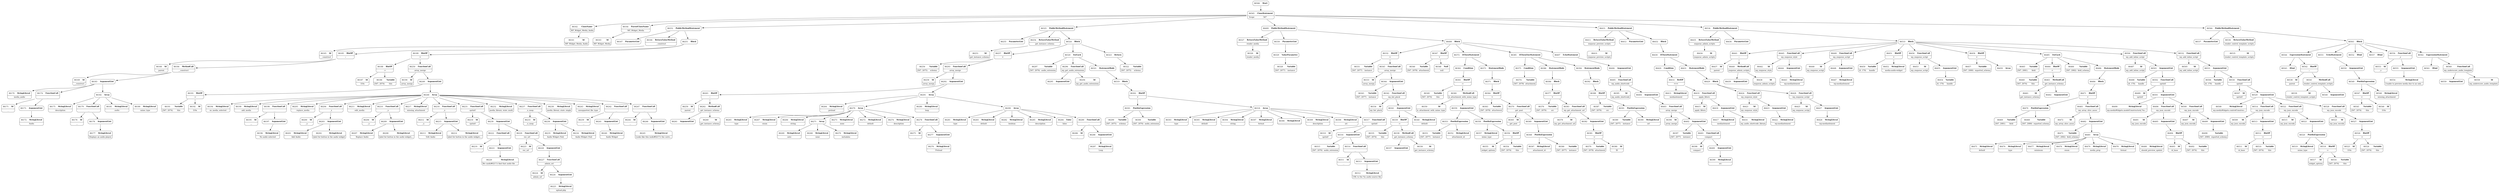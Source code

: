 digraph ast {
node [shape=none];
86161 [label=<<TABLE border='1' cellspacing='0' cellpadding='10' style='rounded' ><TR><TD border='0'>86161</TD><TD border='0'><B>Id</B></TD></TR><HR/><TR><TD border='0' cellpadding='5' colspan='2'>WP_Widget_Media_Audio</TD></TR></TABLE>>];
86163 [label=<<TABLE border='1' cellspacing='0' cellpadding='10' style='rounded' ><TR><TD border='0'>86163</TD><TD border='0'><B>Id</B></TD></TR><HR/><TR><TD border='0' cellpadding='5' colspan='2'>WP_Widget_Media</TD></TR></TABLE>>];
86162 [label=<<TABLE border='1' cellspacing='0' cellpadding='10' style='rounded' ><TR><TD border='0'>86162</TD><TD border='0'><B>ClassName</B></TD></TR><HR/><TR><TD border='0' cellpadding='5' colspan='2'>WP_Widget_Media_Audio</TD></TR></TABLE>>];
86162 -> 86161 [weight=2];
86165 [label=<<TABLE border='1' cellspacing='0' cellpadding='10' style='rounded' ><TR><TD border='0'>86165</TD><TD border='0'><B>Id</B></TD></TR><HR/><TR><TD border='0' cellpadding='5' colspan='2'>__construct</TD></TR></TABLE>>];
86164 [label=<<TABLE border='1' cellspacing='0' cellpadding='10' style='rounded' ><TR><TD border='0'>86164</TD><TD border='0'><B>ParentClassName</B></TD></TR><HR/><TR><TD border='0' cellpadding='5' colspan='2'>WP_Widget_Media</TD></TR></TABLE>>];
86164 -> 86163 [weight=2];
86167 [label=<<TABLE border='1' cellspacing='0' cellpadding='10' style='rounded' ><TR><TD border='0'>86167</TD><TD border='0'><B>ParameterList</B></TD></TR></TABLE>>];
86166 [label=<<TABLE border='1' cellspacing='0' cellpadding='10' style='rounded' ><TR><TD border='0'>86166</TD><TD border='0'><B>ReturnValueMethod</B></TD></TR><HR/><TR><TD border='0' cellpadding='5' colspan='2'>__construct</TD></TR></TABLE>>];
86166 -> 86165 [weight=2];
86169 [label=<<TABLE border='1' cellspacing='0' cellpadding='10' style='rounded' ><TR><TD border='0'>86169</TD><TD border='0'><B>Id</B></TD></TR><HR/><TR><TD border='0' cellpadding='5' colspan='2'>__construct</TD></TR></TABLE>>];
86168 [label=<<TABLE border='1' cellspacing='0' cellpadding='10' style='rounded' ><TR><TD border='0'>86168</TD><TD border='0'><B>Id</B></TD></TR><HR/><TR><TD border='0' cellpadding='5' colspan='2'>parent</TD></TR></TABLE>>];
86171 [label=<<TABLE border='1' cellspacing='0' cellpadding='10' style='rounded' ><TR><TD border='0'>86171</TD><TD border='0'><B>Id</B></TD></TR><HR/><TR><TD border='0' cellpadding='5' colspan='2'>__</TD></TR></TABLE>>];
86170 [label=<<TABLE border='1' cellspacing='0' cellpadding='10' style='rounded' ><TR><TD border='0'>86170</TD><TD border='0'><B>StringLiteral</B></TD></TR><HR/><TR><TD border='0' cellpadding='5' colspan='2'>media_audio</TD></TR></TABLE>>];
86173 [label=<<TABLE border='1' cellspacing='0' cellpadding='10' style='rounded' ><TR><TD border='0'>86173</TD><TD border='0'><B>ArgumentList</B></TD></TR></TABLE>>];
86173 -> 86172 [weight=2];
86172 [label=<<TABLE border='1' cellspacing='0' cellpadding='10' style='rounded' ><TR><TD border='0'>86172</TD><TD border='0'><B>StringLiteral</B></TD></TR><HR/><TR><TD border='0' cellpadding='5' colspan='2'>Audio</TD></TR></TABLE>>];
86175 [label=<<TABLE border='1' cellspacing='0' cellpadding='10' style='rounded' ><TR><TD border='0'>86175</TD><TD border='0'><B>StringLiteral</B></TD></TR><HR/><TR><TD border='0' cellpadding='5' colspan='2'>description</TD></TR></TABLE>>];
86174 [label=<<TABLE border='1' cellspacing='0' cellpadding='10' style='rounded' ><TR><TD border='0'>86174</TD><TD border='0'><B>FunctionCall</B></TD></TR><HR/><TR><TD border='0' cellpadding='5' colspan='2'>__</TD></TR></TABLE>>];
86174 -> 86171 [weight=2];
86174 -> 86173 [weight=2];
86177 [label=<<TABLE border='1' cellspacing='0' cellpadding='10' style='rounded' ><TR><TD border='0'>86177</TD><TD border='0'><B>StringLiteral</B></TD></TR><HR/><TR><TD border='0' cellpadding='5' colspan='2'>Displays an audio player.</TD></TR></TABLE>>];
86176 [label=<<TABLE border='1' cellspacing='0' cellpadding='10' style='rounded' ><TR><TD border='0'>86176</TD><TD border='0'><B>Id</B></TD></TR><HR/><TR><TD border='0' cellpadding='5' colspan='2'>__</TD></TR></TABLE>>];
86179 [label=<<TABLE border='1' cellspacing='0' cellpadding='10' style='rounded' ><TR><TD border='0'>86179</TD><TD border='0'><B>FunctionCall</B></TD></TR><HR/><TR><TD border='0' cellpadding='5' colspan='2'>__</TD></TR></TABLE>>];
86179 -> 86176 [weight=2];
86179 -> 86178 [weight=2];
86178 [label=<<TABLE border='1' cellspacing='0' cellpadding='10' style='rounded' ><TR><TD border='0'>86178</TD><TD border='0'><B>ArgumentList</B></TD></TR></TABLE>>];
86178 -> 86177 [weight=2];
86181 [label=<<TABLE border='1' cellspacing='0' cellpadding='10' style='rounded' ><TR><TD border='0'>86181</TD><TD border='0'><B>StringLiteral</B></TD></TR><HR/><TR><TD border='0' cellpadding='5' colspan='2'>audio</TD></TR></TABLE>>];
86180 [label=<<TABLE border='1' cellspacing='0' cellpadding='10' style='rounded' ><TR><TD border='0'>86180</TD><TD border='0'><B>StringLiteral</B></TD></TR><HR/><TR><TD border='0' cellpadding='5' colspan='2'>mime_type</TD></TR></TABLE>>];
86183 [label=<<TABLE border='1' cellspacing='0' cellpadding='10' style='rounded' ><TR><TD border='0'>86183</TD><TD border='0'><B>ArgumentList</B></TD></TR></TABLE>>];
86183 -> 86170 [weight=2];
86183 -> 86174 [weight=2];
86183 -> 86182 [weight=2];
86182 [label=<<TABLE border='1' cellspacing='0' cellpadding='10' style='rounded' ><TR><TD border='0'>86182</TD><TD border='0'><B>Array</B></TD></TR></TABLE>>];
86182 -> 86175 [weight=2];
86182 -> 86179 [weight=2];
86182 -> 86180 [weight=2];
86182 -> 86181 [weight=2];
86185 [label=<<TABLE border='1' cellspacing='0' cellpadding='10' style='rounded' ><TR><TD border='0'>86185</TD><TD border='0'><B>BinOP</B></TD></TR><HR/><TR><TD border='0' cellpadding='5' colspan='2'>::</TD></TR></TABLE>>];
86185 -> 86168 [weight=2];
86185 -> 86184 [weight=2];
86184 [label=<<TABLE border='1' cellspacing='0' cellpadding='10' style='rounded' ><TR><TD border='0'>86184</TD><TD border='0'><B>MethodCall</B></TD></TR><HR/><TR><TD border='0' cellpadding='5' colspan='2'>__construct</TD></TR></TABLE>>];
86184 -> 86169 [weight=2];
86184 -> 86183 [weight=2];
86187 [label=<<TABLE border='1' cellspacing='0' cellpadding='10' style='rounded' ><TR><TD border='0'>86187</TD><TD border='0'><B>Id</B></TD></TR><HR/><TR><TD border='0' cellpadding='5' colspan='2'>l10n</TD></TR></TABLE>>];
86186 [label=<<TABLE border='1' cellspacing='0' cellpadding='10' style='rounded' ><TR><TD border='0'>86186</TD><TD border='0'><B>Variable</B></TD></TR><HR/><TR><TD border='0' cellpadding='5'>(567, 2074)</TD><TD border='0' cellpadding='5'>this</TD></TR></TABLE>>];
86189 [label=<<TABLE border='1' cellspacing='0' cellpadding='10' style='rounded' ><TR><TD border='0'>86189</TD><TD border='0'><B>BinOP</B></TD></TR><HR/><TR><TD border='0' cellpadding='5' colspan='2'>=</TD></TR></TABLE>>];
86189 -> 86188 [weight=2];
86189 -> 86250 [weight=2];
86188 [label=<<TABLE border='1' cellspacing='0' cellpadding='10' style='rounded' ><TR><TD border='0'>86188</TD><TD border='0'><B>BinOP</B></TD></TR><HR/><TR><TD border='0' cellpadding='5' colspan='2'>-&gt;</TD></TR></TABLE>>];
86188 -> 86186 [weight=2];
86188 -> 86187 [weight=2];
86191 [label=<<TABLE border='1' cellspacing='0' cellpadding='10' style='rounded' ><TR><TD border='0'>86191</TD><TD border='0'><B>Variable</B></TD></TR><HR/><TR><TD border='0' cellpadding='5'>(567, 2074)</TD><TD border='0' cellpadding='5'>this</TD></TR></TABLE>>];
86190 [label=<<TABLE border='1' cellspacing='0' cellpadding='10' style='rounded' ><TR><TD border='0'>86190</TD><TD border='0'><B>Id</B></TD></TR><HR/><TR><TD border='0' cellpadding='5' colspan='2'>array_merge</TD></TR></TABLE>>];
86193 [label=<<TABLE border='1' cellspacing='0' cellpadding='10' style='rounded' ><TR><TD border='0'>86193</TD><TD border='0'><B>BinOP</B></TD></TR><HR/><TR><TD border='0' cellpadding='5' colspan='2'>-&gt;</TD></TR></TABLE>>];
86193 -> 86191 [weight=2];
86193 -> 86192 [weight=2];
86192 [label=<<TABLE border='1' cellspacing='0' cellpadding='10' style='rounded' ><TR><TD border='0'>86192</TD><TD border='0'><B>Id</B></TD></TR><HR/><TR><TD border='0' cellpadding='5' colspan='2'>l10n</TD></TR></TABLE>>];
86195 [label=<<TABLE border='1' cellspacing='0' cellpadding='10' style='rounded' ><TR><TD border='0'>86195</TD><TD border='0'><B>Id</B></TD></TR><HR/><TR><TD border='0' cellpadding='5' colspan='2'>__</TD></TR></TABLE>>];
86194 [label=<<TABLE border='1' cellspacing='0' cellpadding='10' style='rounded' ><TR><TD border='0'>86194</TD><TD border='0'><B>StringLiteral</B></TD></TR><HR/><TR><TD border='0' cellpadding='5' colspan='2'>no_media_selected</TD></TR></TABLE>>];
86197 [label=<<TABLE border='1' cellspacing='0' cellpadding='10' style='rounded' ><TR><TD border='0'>86197</TD><TD border='0'><B>ArgumentList</B></TD></TR></TABLE>>];
86197 -> 86196 [weight=2];
86196 [label=<<TABLE border='1' cellspacing='0' cellpadding='10' style='rounded' ><TR><TD border='0'>86196</TD><TD border='0'><B>StringLiteral</B></TD></TR><HR/><TR><TD border='0' cellpadding='5' colspan='2'>No audio selected</TD></TR></TABLE>>];
86199 [label=<<TABLE border='1' cellspacing='0' cellpadding='10' style='rounded' ><TR><TD border='0'>86199</TD><TD border='0'><B>StringLiteral</B></TD></TR><HR/><TR><TD border='0' cellpadding='5' colspan='2'>add_media</TD></TR></TABLE>>];
86198 [label=<<TABLE border='1' cellspacing='0' cellpadding='10' style='rounded' ><TR><TD border='0'>86198</TD><TD border='0'><B>FunctionCall</B></TD></TR><HR/><TR><TD border='0' cellpadding='5' colspan='2'>__</TD></TR></TABLE>>];
86198 -> 86195 [weight=2];
86198 -> 86197 [weight=2];
86201 [label=<<TABLE border='1' cellspacing='0' cellpadding='10' style='rounded' ><TR><TD border='0'>86201</TD><TD border='0'><B>StringLiteral</B></TD></TR><HR/><TR><TD border='0' cellpadding='5' colspan='2'>Add Audio</TD></TR></TABLE>>];
86200 [label=<<TABLE border='1' cellspacing='0' cellpadding='10' style='rounded' ><TR><TD border='0'>86200</TD><TD border='0'><B>Id</B></TD></TR><HR/><TR><TD border='0' cellpadding='5' colspan='2'>_x</TD></TR></TABLE>>];
86203 [label=<<TABLE border='1' cellspacing='0' cellpadding='10' style='rounded' ><TR><TD border='0'>86203</TD><TD border='0'><B>ArgumentList</B></TD></TR></TABLE>>];
86203 -> 86201 [weight=2];
86203 -> 86202 [weight=2];
86202 [label=<<TABLE border='1' cellspacing='0' cellpadding='10' style='rounded' ><TR><TD border='0'>86202</TD><TD border='0'><B>StringLiteral</B></TD></TR><HR/><TR><TD border='0' cellpadding='5' colspan='2'>label for button in the audio widget</TD></TR></TABLE>>];
86205 [label=<<TABLE border='1' cellspacing='0' cellpadding='10' style='rounded' ><TR><TD border='0'>86205</TD><TD border='0'><B>StringLiteral</B></TD></TR><HR/><TR><TD border='0' cellpadding='5' colspan='2'>replace_media</TD></TR></TABLE>>];
86204 [label=<<TABLE border='1' cellspacing='0' cellpadding='10' style='rounded' ><TR><TD border='0'>86204</TD><TD border='0'><B>FunctionCall</B></TD></TR><HR/><TR><TD border='0' cellpadding='5' colspan='2'>_x</TD></TR></TABLE>>];
86204 -> 86200 [weight=2];
86204 -> 86203 [weight=2];
86207 [label=<<TABLE border='1' cellspacing='0' cellpadding='10' style='rounded' ><TR><TD border='0'>86207</TD><TD border='0'><B>StringLiteral</B></TD></TR><HR/><TR><TD border='0' cellpadding='5' colspan='2'>Replace Audio</TD></TR></TABLE>>];
86206 [label=<<TABLE border='1' cellspacing='0' cellpadding='10' style='rounded' ><TR><TD border='0'>86206</TD><TD border='0'><B>Id</B></TD></TR><HR/><TR><TD border='0' cellpadding='5' colspan='2'>_x</TD></TR></TABLE>>];
86209 [label=<<TABLE border='1' cellspacing='0' cellpadding='10' style='rounded' ><TR><TD border='0'>86209</TD><TD border='0'><B>ArgumentList</B></TD></TR></TABLE>>];
86209 -> 86207 [weight=2];
86209 -> 86208 [weight=2];
86208 [label=<<TABLE border='1' cellspacing='0' cellpadding='10' style='rounded' ><TR><TD border='0'>86208</TD><TD border='0'><B>StringLiteral</B></TD></TR><HR/><TR><TD border='0' cellpadding='5' colspan='2'>label for button in the audio widget;...</TD></TR></TABLE>>];
86211 [label=<<TABLE border='1' cellspacing='0' cellpadding='10' style='rounded' ><TR><TD border='0'>86211</TD><TD border='0'><B>StringLiteral</B></TD></TR><HR/><TR><TD border='0' cellpadding='5' colspan='2'>edit_media</TD></TR></TABLE>>];
86210 [label=<<TABLE border='1' cellspacing='0' cellpadding='10' style='rounded' ><TR><TD border='0'>86210</TD><TD border='0'><B>FunctionCall</B></TD></TR><HR/><TR><TD border='0' cellpadding='5' colspan='2'>_x</TD></TR></TABLE>>];
86210 -> 86206 [weight=2];
86210 -> 86209 [weight=2];
86213 [label=<<TABLE border='1' cellspacing='0' cellpadding='10' style='rounded' ><TR><TD border='0'>86213</TD><TD border='0'><B>StringLiteral</B></TD></TR><HR/><TR><TD border='0' cellpadding='5' colspan='2'>Edit Audio</TD></TR></TABLE>>];
86212 [label=<<TABLE border='1' cellspacing='0' cellpadding='10' style='rounded' ><TR><TD border='0'>86212</TD><TD border='0'><B>Id</B></TD></TR><HR/><TR><TD border='0' cellpadding='5' colspan='2'>_x</TD></TR></TABLE>>];
86215 [label=<<TABLE border='1' cellspacing='0' cellpadding='10' style='rounded' ><TR><TD border='0'>86215</TD><TD border='0'><B>ArgumentList</B></TD></TR></TABLE>>];
86215 -> 86213 [weight=2];
86215 -> 86214 [weight=2];
86214 [label=<<TABLE border='1' cellspacing='0' cellpadding='10' style='rounded' ><TR><TD border='0'>86214</TD><TD border='0'><B>StringLiteral</B></TD></TR><HR/><TR><TD border='0' cellpadding='5' colspan='2'>label for button in the audio widget;...</TD></TR></TABLE>>];
86217 [label=<<TABLE border='1' cellspacing='0' cellpadding='10' style='rounded' ><TR><TD border='0'>86217</TD><TD border='0'><B>StringLiteral</B></TD></TR><HR/><TR><TD border='0' cellpadding='5' colspan='2'>missing_attachment</TD></TR></TABLE>>];
86216 [label=<<TABLE border='1' cellspacing='0' cellpadding='10' style='rounded' ><TR><TD border='0'>86216</TD><TD border='0'><B>FunctionCall</B></TD></TR><HR/><TR><TD border='0' cellpadding='5' colspan='2'>_x</TD></TR></TABLE>>];
86216 -> 86212 [weight=2];
86216 -> 86215 [weight=2];
86219 [label=<<TABLE border='1' cellspacing='0' cellpadding='10' style='rounded' ><TR><TD border='0'>86219</TD><TD border='0'><B>Id</B></TD></TR><HR/><TR><TD border='0' cellpadding='5' colspan='2'>__</TD></TR></TABLE>>];
86218 [label=<<TABLE border='1' cellspacing='0' cellpadding='10' style='rounded' ><TR><TD border='0'>86218</TD><TD border='0'><B>Id</B></TD></TR><HR/><TR><TD border='0' cellpadding='5' colspan='2'>sprintf</TD></TR></TABLE>>];
86221 [label=<<TABLE border='1' cellspacing='0' cellpadding='10' style='rounded' ><TR><TD border='0'>86221</TD><TD border='0'><B>ArgumentList</B></TD></TR></TABLE>>];
86221 -> 86220 [weight=2];
86220 [label=<<TABLE border='1' cellspacing='0' cellpadding='10' style='rounded' ><TR><TD border='0'>86220</TD><TD border='0'><B>StringLiteral</B></TD></TR><HR/><TR><TD border='0' cellpadding='5' colspan='2'>We can&amp;#8217;t find that audio file. ...</TD></TR></TABLE>>];
86223 [label=<<TABLE border='1' cellspacing='0' cellpadding='10' style='rounded' ><TR><TD border='0'>86223</TD><TD border='0'><B>Id</B></TD></TR><HR/><TR><TD border='0' cellpadding='5' colspan='2'>esc_url</TD></TR></TABLE>>];
86222 [label=<<TABLE border='1' cellspacing='0' cellpadding='10' style='rounded' ><TR><TD border='0'>86222</TD><TD border='0'><B>FunctionCall</B></TD></TR><HR/><TR><TD border='0' cellpadding='5' colspan='2'>__</TD></TR></TABLE>>];
86222 -> 86219 [weight=2];
86222 -> 86221 [weight=2];
86225 [label=<<TABLE border='1' cellspacing='0' cellpadding='10' style='rounded' ><TR><TD border='0'>86225</TD><TD border='0'><B>StringLiteral</B></TD></TR><HR/><TR><TD border='0' cellpadding='5' colspan='2'>upload.php</TD></TR></TABLE>>];
86224 [label=<<TABLE border='1' cellspacing='0' cellpadding='10' style='rounded' ><TR><TD border='0'>86224</TD><TD border='0'><B>Id</B></TD></TR><HR/><TR><TD border='0' cellpadding='5' colspan='2'>admin_url</TD></TR></TABLE>>];
86227 [label=<<TABLE border='1' cellspacing='0' cellpadding='10' style='rounded' ><TR><TD border='0'>86227</TD><TD border='0'><B>FunctionCall</B></TD></TR><HR/><TR><TD border='0' cellpadding='5' colspan='2'>admin_url</TD></TR></TABLE>>];
86227 -> 86224 [weight=2];
86227 -> 86226 [weight=2];
86226 [label=<<TABLE border='1' cellspacing='0' cellpadding='10' style='rounded' ><TR><TD border='0'>86226</TD><TD border='0'><B>ArgumentList</B></TD></TR></TABLE>>];
86226 -> 86225 [weight=2];
86229 [label=<<TABLE border='1' cellspacing='0' cellpadding='10' style='rounded' ><TR><TD border='0'>86229</TD><TD border='0'><B>FunctionCall</B></TD></TR><HR/><TR><TD border='0' cellpadding='5' colspan='2'>esc_url</TD></TR></TABLE>>];
86229 -> 86223 [weight=2];
86229 -> 86228 [weight=2];
86228 [label=<<TABLE border='1' cellspacing='0' cellpadding='10' style='rounded' ><TR><TD border='0'>86228</TD><TD border='0'><B>ArgumentList</B></TD></TR></TABLE>>];
86228 -> 86227 [weight=2];
86231 [label=<<TABLE border='1' cellspacing='0' cellpadding='10' style='rounded' ><TR><TD border='0'>86231</TD><TD border='0'><B>FunctionCall</B></TD></TR><HR/><TR><TD border='0' cellpadding='5' colspan='2'>sprintf</TD></TR></TABLE>>];
86231 -> 86218 [weight=2];
86231 -> 86230 [weight=2];
86230 [label=<<TABLE border='1' cellspacing='0' cellpadding='10' style='rounded' ><TR><TD border='0'>86230</TD><TD border='0'><B>ArgumentList</B></TD></TR></TABLE>>];
86230 -> 86222 [weight=2];
86230 -> 86229 [weight=2];
86233 [label=<<TABLE border='1' cellspacing='0' cellpadding='10' style='rounded' ><TR><TD border='0'>86233</TD><TD border='0'><B>Id</B></TD></TR><HR/><TR><TD border='0' cellpadding='5' colspan='2'>_n_noop</TD></TR></TABLE>>];
86232 [label=<<TABLE border='1' cellspacing='0' cellpadding='10' style='rounded' ><TR><TD border='0'>86232</TD><TD border='0'><B>StringLiteral</B></TD></TR><HR/><TR><TD border='0' cellpadding='5' colspan='2'>media_library_state_multi</TD></TR></TABLE>>];
86235 [label=<<TABLE border='1' cellspacing='0' cellpadding='10' style='rounded' ><TR><TD border='0'>86235</TD><TD border='0'><B>StringLiteral</B></TD></TR><HR/><TR><TD border='0' cellpadding='5' colspan='2'>Audio Widget (%d)</TD></TR></TABLE>>];
86234 [label=<<TABLE border='1' cellspacing='0' cellpadding='10' style='rounded' ><TR><TD border='0'>86234</TD><TD border='0'><B>StringLiteral</B></TD></TR><HR/><TR><TD border='0' cellpadding='5' colspan='2'>Audio Widget (%d)</TD></TR></TABLE>>];
86237 [label=<<TABLE border='1' cellspacing='0' cellpadding='10' style='rounded' ><TR><TD border='0'>86237</TD><TD border='0'><B>FunctionCall</B></TD></TR><HR/><TR><TD border='0' cellpadding='5' colspan='2'>_n_noop</TD></TR></TABLE>>];
86237 -> 86233 [weight=2];
86237 -> 86236 [weight=2];
86236 [label=<<TABLE border='1' cellspacing='0' cellpadding='10' style='rounded' ><TR><TD border='0'>86236</TD><TD border='0'><B>ArgumentList</B></TD></TR></TABLE>>];
86236 -> 86234 [weight=2];
86236 -> 86235 [weight=2];
86239 [label=<<TABLE border='1' cellspacing='0' cellpadding='10' style='rounded' ><TR><TD border='0'>86239</TD><TD border='0'><B>Id</B></TD></TR><HR/><TR><TD border='0' cellpadding='5' colspan='2'>__</TD></TR></TABLE>>];
86238 [label=<<TABLE border='1' cellspacing='0' cellpadding='10' style='rounded' ><TR><TD border='0'>86238</TD><TD border='0'><B>StringLiteral</B></TD></TR><HR/><TR><TD border='0' cellpadding='5' colspan='2'>media_library_state_single</TD></TR></TABLE>>];
86241 [label=<<TABLE border='1' cellspacing='0' cellpadding='10' style='rounded' ><TR><TD border='0'>86241</TD><TD border='0'><B>ArgumentList</B></TD></TR></TABLE>>];
86241 -> 86240 [weight=2];
86240 [label=<<TABLE border='1' cellspacing='0' cellpadding='10' style='rounded' ><TR><TD border='0'>86240</TD><TD border='0'><B>StringLiteral</B></TD></TR><HR/><TR><TD border='0' cellpadding='5' colspan='2'>Audio Widget</TD></TR></TABLE>>];
86243 [label=<<TABLE border='1' cellspacing='0' cellpadding='10' style='rounded' ><TR><TD border='0'>86243</TD><TD border='0'><B>StringLiteral</B></TD></TR><HR/><TR><TD border='0' cellpadding='5' colspan='2'>unsupported_file_type</TD></TR></TABLE>>];
86242 [label=<<TABLE border='1' cellspacing='0' cellpadding='10' style='rounded' ><TR><TD border='0'>86242</TD><TD border='0'><B>FunctionCall</B></TD></TR><HR/><TR><TD border='0' cellpadding='5' colspan='2'>__</TD></TR></TABLE>>];
86242 -> 86239 [weight=2];
86242 -> 86241 [weight=2];
86245 [label=<<TABLE border='1' cellspacing='0' cellpadding='10' style='rounded' ><TR><TD border='0'>86245</TD><TD border='0'><B>StringLiteral</B></TD></TR><HR/><TR><TD border='0' cellpadding='5' colspan='2'>Looks like this isn&amp;#8217;t the corre...</TD></TR></TABLE>>];
86244 [label=<<TABLE border='1' cellspacing='0' cellpadding='10' style='rounded' ><TR><TD border='0'>86244</TD><TD border='0'><B>Id</B></TD></TR><HR/><TR><TD border='0' cellpadding='5' colspan='2'>__</TD></TR></TABLE>>];
86247 [label=<<TABLE border='1' cellspacing='0' cellpadding='10' style='rounded' ><TR><TD border='0'>86247</TD><TD border='0'><B>FunctionCall</B></TD></TR><HR/><TR><TD border='0' cellpadding='5' colspan='2'>__</TD></TR></TABLE>>];
86247 -> 86244 [weight=2];
86247 -> 86246 [weight=2];
86246 [label=<<TABLE border='1' cellspacing='0' cellpadding='10' style='rounded' ><TR><TD border='0'>86246</TD><TD border='0'><B>ArgumentList</B></TD></TR></TABLE>>];
86246 -> 86245 [weight=2];
86249 [label=<<TABLE border='1' cellspacing='0' cellpadding='10' style='rounded' ><TR><TD border='0'>86249</TD><TD border='0'><B>ArgumentList</B></TD></TR></TABLE>>];
86249 -> 86193 [weight=2];
86249 -> 86248 [weight=2];
86248 [label=<<TABLE border='1' cellspacing='0' cellpadding='10' style='rounded' ><TR><TD border='0'>86248</TD><TD border='0'><B>Array</B></TD></TR></TABLE>>];
86248 -> 86194 [weight=2];
86248 -> 86198 [weight=2];
86248 -> 86199 [weight=2];
86248 -> 86204 [weight=2];
86248 -> 86205 [weight=2];
86248 -> 86210 [weight=2];
86248 -> 86211 [weight=2];
86248 -> 86216 [weight=2];
86248 -> 86217 [weight=2];
86248 -> 86231 [weight=2];
86248 -> 86232 [weight=2];
86248 -> 86237 [weight=2];
86248 -> 86238 [weight=2];
86248 -> 86242 [weight=2];
86248 -> 86243 [weight=2];
86248 -> 86247 [weight=2];
86251 [label=<<TABLE border='1' cellspacing='0' cellpadding='10' style='rounded' ><TR><TD border='0'>86251</TD><TD border='0'><B>Block</B></TD></TR></TABLE>>];
86251 -> 86185 [weight=2];
86251 -> 86189 [weight=2];
86250 [label=<<TABLE border='1' cellspacing='0' cellpadding='10' style='rounded' ><TR><TD border='0'>86250</TD><TD border='0'><B>FunctionCall</B></TD></TR><HR/><TR><TD border='0' cellpadding='5' colspan='2'>array_merge</TD></TR></TABLE>>];
86250 -> 86190 [weight=2];
86250 -> 86249 [weight=2];
86253 [label=<<TABLE border='1' cellspacing='0' cellpadding='10' style='rounded' ><TR><TD border='0'>86253</TD><TD border='0'><B>Id</B></TD></TR><HR/><TR><TD border='0' cellpadding='5' colspan='2'>get_instance_schema</TD></TR></TABLE>>];
86252 [label=<<TABLE border='1' cellspacing='0' cellpadding='10' style='rounded' ><TR><TD border='0'>86252</TD><TD border='0'><B>PublicMethodStatement</B></TD></TR></TABLE>>];
86252 -> 86166 [weight=2];
86252 -> 86167 [weight=2];
86252 -> 86251 [weight=2];
86255 [label=<<TABLE border='1' cellspacing='0' cellpadding='10' style='rounded' ><TR><TD border='0'>86255</TD><TD border='0'><B>ParameterList</B></TD></TR></TABLE>>];
86254 [label=<<TABLE border='1' cellspacing='0' cellpadding='10' style='rounded' ><TR><TD border='0'>86254</TD><TD border='0'><B>ReturnValueMethod</B></TD></TR><HR/><TR><TD border='0' cellpadding='5' colspan='2'>get_instance_schema</TD></TR></TABLE>>];
86254 -> 86253 [weight=2];
86257 [label=<<TABLE border='1' cellspacing='0' cellpadding='10' style='rounded' ><TR><TD border='0'>86257</TD><TD border='0'><B>BinOP</B></TD></TR><HR/><TR><TD border='0' cellpadding='5' colspan='2'>=</TD></TR></TABLE>>];
86257 -> 86256 [weight=2];
86257 -> 86293 [weight=2];
86256 [label=<<TABLE border='1' cellspacing='0' cellpadding='10' style='rounded' ><TR><TD border='0'>86256</TD><TD border='0'><B>Variable</B></TD></TR><HR/><TR><TD border='0' cellpadding='5'>(567, 2075)</TD><TD border='0' cellpadding='5'>schema</TD></TR></TABLE>>];
86259 [label=<<TABLE border='1' cellspacing='0' cellpadding='10' style='rounded' ><TR><TD border='0'>86259</TD><TD border='0'><B>Id</B></TD></TR><HR/><TR><TD border='0' cellpadding='5' colspan='2'>parent</TD></TR></TABLE>>];
86258 [label=<<TABLE border='1' cellspacing='0' cellpadding='10' style='rounded' ><TR><TD border='0'>86258</TD><TD border='0'><B>Id</B></TD></TR><HR/><TR><TD border='0' cellpadding='5' colspan='2'>array_merge</TD></TR></TABLE>>];
86261 [label=<<TABLE border='1' cellspacing='0' cellpadding='10' style='rounded' ><TR><TD border='0'>86261</TD><TD border='0'><B>ArgumentList</B></TD></TR></TABLE>>];
86260 [label=<<TABLE border='1' cellspacing='0' cellpadding='10' style='rounded' ><TR><TD border='0'>86260</TD><TD border='0'><B>Id</B></TD></TR><HR/><TR><TD border='0' cellpadding='5' colspan='2'>get_instance_schema</TD></TR></TABLE>>];
86263 [label=<<TABLE border='1' cellspacing='0' cellpadding='10' style='rounded' ><TR><TD border='0'>86263</TD><TD border='0'><B>BinOP</B></TD></TR><HR/><TR><TD border='0' cellpadding='5' colspan='2'>::</TD></TR></TABLE>>];
86263 -> 86259 [weight=2];
86263 -> 86262 [weight=2];
86262 [label=<<TABLE border='1' cellspacing='0' cellpadding='10' style='rounded' ><TR><TD border='0'>86262</TD><TD border='0'><B>MethodCall</B></TD></TR><HR/><TR><TD border='0' cellpadding='5' colspan='2'>get_instance_schema</TD></TR></TABLE>>];
86262 -> 86260 [weight=2];
86262 -> 86261 [weight=2];
86265 [label=<<TABLE border='1' cellspacing='0' cellpadding='10' style='rounded' ><TR><TD border='0'>86265</TD><TD border='0'><B>StringLiteral</B></TD></TR><HR/><TR><TD border='0' cellpadding='5' colspan='2'>type</TD></TR></TABLE>>];
86264 [label=<<TABLE border='1' cellspacing='0' cellpadding='10' style='rounded' ><TR><TD border='0'>86264</TD><TD border='0'><B>StringLiteral</B></TD></TR><HR/><TR><TD border='0' cellpadding='5' colspan='2'>preload</TD></TR></TABLE>>];
86267 [label=<<TABLE border='1' cellspacing='0' cellpadding='10' style='rounded' ><TR><TD border='0'>86267</TD><TD border='0'><B>StringLiteral</B></TD></TR><HR/><TR><TD border='0' cellpadding='5' colspan='2'>enum</TD></TR></TABLE>>];
86266 [label=<<TABLE border='1' cellspacing='0' cellpadding='10' style='rounded' ><TR><TD border='0'>86266</TD><TD border='0'><B>StringLiteral</B></TD></TR><HR/><TR><TD border='0' cellpadding='5' colspan='2'>string</TD></TR></TABLE>>];
86269 [label=<<TABLE border='1' cellspacing='0' cellpadding='10' style='rounded' ><TR><TD border='0'>86269</TD><TD border='0'><B>StringLiteral</B></TD></TR><HR/><TR><TD border='0' cellpadding='5' colspan='2'>auto</TD></TR></TABLE>>];
86268 [label=<<TABLE border='1' cellspacing='0' cellpadding='10' style='rounded' ><TR><TD border='0'>86268</TD><TD border='0'><B>StringLiteral</B></TD></TR><HR/><TR><TD border='0' cellpadding='5' colspan='2'>none</TD></TR></TABLE>>];
86271 [label=<<TABLE border='1' cellspacing='0' cellpadding='10' style='rounded' ><TR><TD border='0'>86271</TD><TD border='0'><B>Array</B></TD></TR></TABLE>>];
86271 -> 86268 [weight=2];
86271 -> 86269 [weight=2];
86271 -> 86270 [weight=2];
86270 [label=<<TABLE border='1' cellspacing='0' cellpadding='10' style='rounded' ><TR><TD border='0'>86270</TD><TD border='0'><B>StringLiteral</B></TD></TR><HR/><TR><TD border='0' cellpadding='5' colspan='2'>metadata</TD></TR></TABLE>>];
86273 [label=<<TABLE border='1' cellspacing='0' cellpadding='10' style='rounded' ><TR><TD border='0'>86273</TD><TD border='0'><B>StringLiteral</B></TD></TR><HR/><TR><TD border='0' cellpadding='5' colspan='2'>none</TD></TR></TABLE>>];
86272 [label=<<TABLE border='1' cellspacing='0' cellpadding='10' style='rounded' ><TR><TD border='0'>86272</TD><TD border='0'><B>StringLiteral</B></TD></TR><HR/><TR><TD border='0' cellpadding='5' colspan='2'>default</TD></TR></TABLE>>];
86275 [label=<<TABLE border='1' cellspacing='0' cellpadding='10' style='rounded' ><TR><TD border='0'>86275</TD><TD border='0'><B>Id</B></TD></TR><HR/><TR><TD border='0' cellpadding='5' colspan='2'>__</TD></TR></TABLE>>];
86274 [label=<<TABLE border='1' cellspacing='0' cellpadding='10' style='rounded' ><TR><TD border='0'>86274</TD><TD border='0'><B>StringLiteral</B></TD></TR><HR/><TR><TD border='0' cellpadding='5' colspan='2'>description</TD></TR></TABLE>>];
86277 [label=<<TABLE border='1' cellspacing='0' cellpadding='10' style='rounded' ><TR><TD border='0'>86277</TD><TD border='0'><B>ArgumentList</B></TD></TR></TABLE>>];
86277 -> 86276 [weight=2];
86276 [label=<<TABLE border='1' cellspacing='0' cellpadding='10' style='rounded' ><TR><TD border='0'>86276</TD><TD border='0'><B>StringLiteral</B></TD></TR><HR/><TR><TD border='0' cellpadding='5' colspan='2'>Preload</TD></TR></TABLE>>];
86279 [label=<<TABLE border='1' cellspacing='0' cellpadding='10' style='rounded' ><TR><TD border='0'>86279</TD><TD border='0'><B>Array</B></TD></TR></TABLE>>];
86279 -> 86265 [weight=2];
86279 -> 86266 [weight=2];
86279 -> 86267 [weight=2];
86279 -> 86271 [weight=2];
86279 -> 86272 [weight=2];
86279 -> 86273 [weight=2];
86279 -> 86274 [weight=2];
86279 -> 86278 [weight=2];
86278 [label=<<TABLE border='1' cellspacing='0' cellpadding='10' style='rounded' ><TR><TD border='0'>86278</TD><TD border='0'><B>FunctionCall</B></TD></TR><HR/><TR><TD border='0' cellpadding='5' colspan='2'>__</TD></TR></TABLE>>];
86278 -> 86275 [weight=2];
86278 -> 86277 [weight=2];
86281 [label=<<TABLE border='1' cellspacing='0' cellpadding='10' style='rounded' ><TR><TD border='0'>86281</TD><TD border='0'><B>StringLiteral</B></TD></TR><HR/><TR><TD border='0' cellpadding='5' colspan='2'>type</TD></TR></TABLE>>];
86280 [label=<<TABLE border='1' cellspacing='0' cellpadding='10' style='rounded' ><TR><TD border='0'>86280</TD><TD border='0'><B>StringLiteral</B></TD></TR><HR/><TR><TD border='0' cellpadding='5' colspan='2'>loop</TD></TR></TABLE>>];
86283 [label=<<TABLE border='1' cellspacing='0' cellpadding='10' style='rounded' ><TR><TD border='0'>86283</TD><TD border='0'><B>StringLiteral</B></TD></TR><HR/><TR><TD border='0' cellpadding='5' colspan='2'>default</TD></TR></TABLE>>];
86282 [label=<<TABLE border='1' cellspacing='0' cellpadding='10' style='rounded' ><TR><TD border='0'>86282</TD><TD border='0'><B>StringLiteral</B></TD></TR><HR/><TR><TD border='0' cellpadding='5' colspan='2'>boolean</TD></TR></TABLE>>];
86285 [label=<<TABLE border='1' cellspacing='0' cellpadding='10' style='rounded' ><TR><TD border='0'>86285</TD><TD border='0'><B>StringLiteral</B></TD></TR><HR/><TR><TD border='0' cellpadding='5' colspan='2'>description</TD></TR></TABLE>>];
86284 [label=<<TABLE border='1' cellspacing='0' cellpadding='10' style='rounded' ><TR><TD border='0'>86284</TD><TD border='0'><B>False</B></TD></TR><HR/><TR><TD border='0' cellpadding='5' colspan='2'>false</TD></TR></TABLE>>];
86287 [label=<<TABLE border='1' cellspacing='0' cellpadding='10' style='rounded' ><TR><TD border='0'>86287</TD><TD border='0'><B>StringLiteral</B></TD></TR><HR/><TR><TD border='0' cellpadding='5' colspan='2'>Loop</TD></TR></TABLE>>];
86286 [label=<<TABLE border='1' cellspacing='0' cellpadding='10' style='rounded' ><TR><TD border='0'>86286</TD><TD border='0'><B>Id</B></TD></TR><HR/><TR><TD border='0' cellpadding='5' colspan='2'>__</TD></TR></TABLE>>];
86289 [label=<<TABLE border='1' cellspacing='0' cellpadding='10' style='rounded' ><TR><TD border='0'>86289</TD><TD border='0'><B>FunctionCall</B></TD></TR><HR/><TR><TD border='0' cellpadding='5' colspan='2'>__</TD></TR></TABLE>>];
86289 -> 86286 [weight=2];
86289 -> 86288 [weight=2];
86288 [label=<<TABLE border='1' cellspacing='0' cellpadding='10' style='rounded' ><TR><TD border='0'>86288</TD><TD border='0'><B>ArgumentList</B></TD></TR></TABLE>>];
86288 -> 86287 [weight=2];
86291 [label=<<TABLE border='1' cellspacing='0' cellpadding='10' style='rounded' ><TR><TD border='0'>86291</TD><TD border='0'><B>Array</B></TD></TR></TABLE>>];
86291 -> 86264 [weight=2];
86291 -> 86279 [weight=2];
86291 -> 86280 [weight=2];
86291 -> 86290 [weight=2];
86290 [label=<<TABLE border='1' cellspacing='0' cellpadding='10' style='rounded' ><TR><TD border='0'>86290</TD><TD border='0'><B>Array</B></TD></TR></TABLE>>];
86290 -> 86281 [weight=2];
86290 -> 86282 [weight=2];
86290 -> 86283 [weight=2];
86290 -> 86284 [weight=2];
86290 -> 86285 [weight=2];
86290 -> 86289 [weight=2];
86293 [label=<<TABLE border='1' cellspacing='0' cellpadding='10' style='rounded' ><TR><TD border='0'>86293</TD><TD border='0'><B>FunctionCall</B></TD></TR><HR/><TR><TD border='0' cellpadding='5' colspan='2'>array_merge</TD></TR></TABLE>>];
86293 -> 86258 [weight=2];
86293 -> 86292 [weight=2];
86292 [label=<<TABLE border='1' cellspacing='0' cellpadding='10' style='rounded' ><TR><TD border='0'>86292</TD><TD border='0'><B>ArgumentList</B></TD></TR></TABLE>>];
86292 -> 86263 [weight=2];
86292 -> 86291 [weight=2];
86295 [label=<<TABLE border='1' cellspacing='0' cellpadding='10' style='rounded' ><TR><TD border='0'>86295</TD><TD border='0'><B>ArgumentList</B></TD></TR></TABLE>>];
86294 [label=<<TABLE border='1' cellspacing='0' cellpadding='10' style='rounded' ><TR><TD border='0'>86294</TD><TD border='0'><B>Id</B></TD></TR><HR/><TR><TD border='0' cellpadding='5' colspan='2'>wp_get_audio_extensions</TD></TR></TABLE>>];
86297 [label=<<TABLE border='1' cellspacing='0' cellpadding='10' style='rounded' ><TR><TD border='0'>86297</TD><TD border='0'><B>Variable</B></TD></TR><HR/><TR><TD border='0' cellpadding='5'>(567, 2076)</TD><TD border='0' cellpadding='5'>audio_extension</TD></TR></TABLE>>];
86296 [label=<<TABLE border='1' cellspacing='0' cellpadding='10' style='rounded' ><TR><TD border='0'>86296</TD><TD border='0'><B>FunctionCall</B></TD></TR><HR/><TR><TD border='0' cellpadding='5' colspan='2'>wp_get_audio_extensions</TD></TR></TABLE>>];
86296 -> 86294 [weight=2];
86296 -> 86295 [weight=2];
86299 [label=<<TABLE border='1' cellspacing='0' cellpadding='10' style='rounded' ><TR><TD border='0'>86299</TD><TD border='0'><B>Variable</B></TD></TR><HR/><TR><TD border='0' cellpadding='5'>(567, 2075)</TD><TD border='0' cellpadding='5'>schema</TD></TR></TABLE>>];
86301 [label=<<TABLE border='1' cellspacing='0' cellpadding='10' style='rounded' ><TR><TD border='0'>86301</TD><TD border='0'><B>PostfixExpression</B></TD></TR></TABLE>>];
86301 -> 86299 [weight=2];
86301 -> 86300 [weight=2];
86300 [label=<<TABLE border='1' cellspacing='0' cellpadding='10' style='rounded' ><TR><TD border='0'>86300</TD><TD border='0'><B>Variable</B></TD></TR><HR/><TR><TD border='0' cellpadding='5'>(567, 2076)</TD><TD border='0' cellpadding='5'>audio_extension</TD></TR></TABLE>>];
86303 [label=<<TABLE border='1' cellspacing='0' cellpadding='10' style='rounded' ><TR><TD border='0'>86303</TD><TD border='0'><B>StringLiteral</B></TD></TR><HR/><TR><TD border='0' cellpadding='5' colspan='2'>type</TD></TR></TABLE>>];
86302 [label=<<TABLE border='1' cellspacing='0' cellpadding='10' style='rounded' ><TR><TD border='0'>86302</TD><TD border='0'><B>BinOP</B></TD></TR><HR/><TR><TD border='0' cellpadding='5' colspan='2'>=</TD></TR></TABLE>>];
86302 -> 86301 [weight=2];
86302 -> 86318 [weight=2];
86305 [label=<<TABLE border='1' cellspacing='0' cellpadding='10' style='rounded' ><TR><TD border='0'>86305</TD><TD border='0'><B>StringLiteral</B></TD></TR><HR/><TR><TD border='0' cellpadding='5' colspan='2'>default</TD></TR></TABLE>>];
86304 [label=<<TABLE border='1' cellspacing='0' cellpadding='10' style='rounded' ><TR><TD border='0'>86304</TD><TD border='0'><B>StringLiteral</B></TD></TR><HR/><TR><TD border='0' cellpadding='5' colspan='2'>string</TD></TR></TABLE>>];
86307 [label=<<TABLE border='1' cellspacing='0' cellpadding='10' style='rounded' ><TR><TD border='0'>86307</TD><TD border='0'><B>StringLiteral</B></TD></TR><HR/><TR><TD border='0' cellpadding='5' colspan='2'>format</TD></TR></TABLE>>];
86306 [label=<<TABLE border='1' cellspacing='0' cellpadding='10' style='rounded' ><TR><TD border='0'>86306</TD><TD border='0'><B>StringLiteral</B></TD></TR><HR/><TR><TD border='0' cellpadding='5' colspan='2'></TD></TR></TABLE>>];
86309 [label=<<TABLE border='1' cellspacing='0' cellpadding='10' style='rounded' ><TR><TD border='0'>86309</TD><TD border='0'><B>StringLiteral</B></TD></TR><HR/><TR><TD border='0' cellpadding='5' colspan='2'>description</TD></TR></TABLE>>];
86308 [label=<<TABLE border='1' cellspacing='0' cellpadding='10' style='rounded' ><TR><TD border='0'>86308</TD><TD border='0'><B>StringLiteral</B></TD></TR><HR/><TR><TD border='0' cellpadding='5' colspan='2'>uri</TD></TR></TABLE>>];
86311 [label=<<TABLE border='1' cellspacing='0' cellpadding='10' style='rounded' ><TR><TD border='0'>86311</TD><TD border='0'><B>Id</B></TD></TR><HR/><TR><TD border='0' cellpadding='5' colspan='2'>__</TD></TR></TABLE>>];
86310 [label=<<TABLE border='1' cellspacing='0' cellpadding='10' style='rounded' ><TR><TD border='0'>86310</TD><TD border='0'><B>Id</B></TD></TR><HR/><TR><TD border='0' cellpadding='5' colspan='2'>sprintf</TD></TR></TABLE>>];
86313 [label=<<TABLE border='1' cellspacing='0' cellpadding='10' style='rounded' ><TR><TD border='0'>86313</TD><TD border='0'><B>ArgumentList</B></TD></TR></TABLE>>];
86313 -> 86312 [weight=2];
86312 [label=<<TABLE border='1' cellspacing='0' cellpadding='10' style='rounded' ><TR><TD border='0'>86312</TD><TD border='0'><B>StringLiteral</B></TD></TR><HR/><TR><TD border='0' cellpadding='5' colspan='2'>URL to the %s audio source file</TD></TR></TABLE>>];
86315 [label=<<TABLE border='1' cellspacing='0' cellpadding='10' style='rounded' ><TR><TD border='0'>86315</TD><TD border='0'><B>Variable</B></TD></TR><HR/><TR><TD border='0' cellpadding='5'>(567, 2076)</TD><TD border='0' cellpadding='5'>audio_extension</TD></TR></TABLE>>];
86314 [label=<<TABLE border='1' cellspacing='0' cellpadding='10' style='rounded' ><TR><TD border='0'>86314</TD><TD border='0'><B>FunctionCall</B></TD></TR><HR/><TR><TD border='0' cellpadding='5' colspan='2'>__</TD></TR></TABLE>>];
86314 -> 86311 [weight=2];
86314 -> 86313 [weight=2];
86317 [label=<<TABLE border='1' cellspacing='0' cellpadding='10' style='rounded' ><TR><TD border='0'>86317</TD><TD border='0'><B>FunctionCall</B></TD></TR><HR/><TR><TD border='0' cellpadding='5' colspan='2'>sprintf</TD></TR></TABLE>>];
86317 -> 86310 [weight=2];
86317 -> 86316 [weight=2];
86316 [label=<<TABLE border='1' cellspacing='0' cellpadding='10' style='rounded' ><TR><TD border='0'>86316</TD><TD border='0'><B>ArgumentList</B></TD></TR></TABLE>>];
86316 -> 86314 [weight=2];
86316 -> 86315 [weight=2];
86319 [label=<<TABLE border='1' cellspacing='0' cellpadding='10' style='rounded' ><TR><TD border='0'>86319</TD><TD border='0'><B>Block</B></TD></TR></TABLE>>];
86319 -> 86302 [weight=2];
86318 [label=<<TABLE border='1' cellspacing='0' cellpadding='10' style='rounded' ><TR><TD border='0'>86318</TD><TD border='0'><B>Array</B></TD></TR></TABLE>>];
86318 -> 86303 [weight=2];
86318 -> 86304 [weight=2];
86318 -> 86305 [weight=2];
86318 -> 86306 [weight=2];
86318 -> 86307 [weight=2];
86318 -> 86308 [weight=2];
86318 -> 86309 [weight=2];
86318 -> 86317 [weight=2];
86321 [label=<<TABLE border='1' cellspacing='0' cellpadding='10' style='rounded' ><TR><TD border='0'>86321</TD><TD border='0'><B>StatementBody</B></TD></TR></TABLE>>];
86321 -> 86319 [weight=2];
86320 [label=<<TABLE border='1' cellspacing='0' cellpadding='10' style='rounded' ><TR><TD border='0'>86320</TD><TD border='0'><B>ForEach</B></TD></TR></TABLE>>];
86320 -> 86296 [weight=2];
86320 -> 86297 [weight=2];
86320 -> 86321 [weight=2];
86323 [label=<<TABLE border='1' cellspacing='0' cellpadding='10' style='rounded' ><TR><TD border='0'>86323</TD><TD border='0'><B>Return</B></TD></TR></TABLE>>];
86323 -> 86322 [weight=2];
86322 [label=<<TABLE border='1' cellspacing='0' cellpadding='10' style='rounded' ><TR><TD border='0'>86322</TD><TD border='0'><B>Variable</B></TD></TR><HR/><TR><TD border='0' cellpadding='5'>(567, 2075)</TD><TD border='0' cellpadding='5'>schema</TD></TR></TABLE>>];
86325 [label=<<TABLE border='1' cellspacing='0' cellpadding='10' style='rounded' ><TR><TD border='0'>86325</TD><TD border='0'><B>PublicMethodStatement</B></TD></TR></TABLE>>];
86325 -> 86254 [weight=2];
86325 -> 86255 [weight=2];
86325 -> 86324 [weight=2];
86324 [label=<<TABLE border='1' cellspacing='0' cellpadding='10' style='rounded' ><TR><TD border='0'>86324</TD><TD border='0'><B>Block</B></TD></TR></TABLE>>];
86324 -> 86257 [weight=2];
86324 -> 86320 [weight=2];
86324 -> 86323 [weight=2];
86327 [label=<<TABLE border='1' cellspacing='0' cellpadding='10' style='rounded' ><TR><TD border='0'>86327</TD><TD border='0'><B>ReturnValueMethod</B></TD></TR><HR/><TR><TD border='0' cellpadding='5' colspan='2'>render_media</TD></TR></TABLE>>];
86327 -> 86326 [weight=2];
86326 [label=<<TABLE border='1' cellspacing='0' cellpadding='10' style='rounded' ><TR><TD border='0'>86326</TD><TD border='0'><B>Id</B></TD></TR><HR/><TR><TD border='0' cellpadding='5' colspan='2'>render_media</TD></TR></TABLE>>];
86329 [label=<<TABLE border='1' cellspacing='0' cellpadding='10' style='rounded' ><TR><TD border='0'>86329</TD><TD border='0'><B>ValueParameter</B></TD></TR></TABLE>>];
86329 -> 86328 [weight=2];
86328 [label=<<TABLE border='1' cellspacing='0' cellpadding='10' style='rounded' ><TR><TD border='0'>86328</TD><TD border='0'><B>Variable</B></TD></TR><HR/><TR><TD border='0' cellpadding='5'>(567, 2077)</TD><TD border='0' cellpadding='5'>instance</TD></TR></TABLE>>];
86331 [label=<<TABLE border='1' cellspacing='0' cellpadding='10' style='rounded' ><TR><TD border='0'>86331</TD><TD border='0'><B>Variable</B></TD></TR><HR/><TR><TD border='0' cellpadding='5'>(567, 2077)</TD><TD border='0' cellpadding='5'>instance</TD></TR></TABLE>>];
86330 [label=<<TABLE border='1' cellspacing='0' cellpadding='10' style='rounded' ><TR><TD border='0'>86330</TD><TD border='0'><B>ParameterList</B></TD></TR></TABLE>>];
86330 -> 86329 [weight=2];
86333 [label=<<TABLE border='1' cellspacing='0' cellpadding='10' style='rounded' ><TR><TD border='0'>86333</TD><TD border='0'><B>Id</B></TD></TR><HR/><TR><TD border='0' cellpadding='5' colspan='2'>array_merge</TD></TR></TABLE>>];
86332 [label=<<TABLE border='1' cellspacing='0' cellpadding='10' style='rounded' ><TR><TD border='0'>86332</TD><TD border='0'><B>BinOP</B></TD></TR><HR/><TR><TD border='0' cellpadding='5' colspan='2'>=</TD></TR></TABLE>>];
86332 -> 86331 [weight=2];
86332 -> 86345 [weight=2];
86335 [label=<<TABLE border='1' cellspacing='0' cellpadding='10' style='rounded' ><TR><TD border='0'>86335</TD><TD border='0'><B>Variable</B></TD></TR><HR/><TR><TD border='0' cellpadding='5'>(567, 2074)</TD><TD border='0' cellpadding='5'>this</TD></TR></TABLE>>];
86334 [label=<<TABLE border='1' cellspacing='0' cellpadding='10' style='rounded' ><TR><TD border='0'>86334</TD><TD border='0'><B>Id</B></TD></TR><HR/><TR><TD border='0' cellpadding='5' colspan='2'>wp_list_pluck</TD></TR></TABLE>>];
86337 [label=<<TABLE border='1' cellspacing='0' cellpadding='10' style='rounded' ><TR><TD border='0'>86337</TD><TD border='0'><B>ArgumentList</B></TD></TR></TABLE>>];
86336 [label=<<TABLE border='1' cellspacing='0' cellpadding='10' style='rounded' ><TR><TD border='0'>86336</TD><TD border='0'><B>Id</B></TD></TR><HR/><TR><TD border='0' cellpadding='5' colspan='2'>get_instance_schema</TD></TR></TABLE>>];
86339 [label=<<TABLE border='1' cellspacing='0' cellpadding='10' style='rounded' ><TR><TD border='0'>86339</TD><TD border='0'><B>BinOP</B></TD></TR><HR/><TR><TD border='0' cellpadding='5' colspan='2'>-&gt;</TD></TR></TABLE>>];
86339 -> 86335 [weight=2];
86339 -> 86338 [weight=2];
86338 [label=<<TABLE border='1' cellspacing='0' cellpadding='10' style='rounded' ><TR><TD border='0'>86338</TD><TD border='0'><B>MethodCall</B></TD></TR><HR/><TR><TD border='0' cellpadding='5' colspan='2'>get_instance_schema</TD></TR></TABLE>>];
86338 -> 86336 [weight=2];
86338 -> 86337 [weight=2];
86341 [label=<<TABLE border='1' cellspacing='0' cellpadding='10' style='rounded' ><TR><TD border='0'>86341</TD><TD border='0'><B>ArgumentList</B></TD></TR></TABLE>>];
86341 -> 86339 [weight=2];
86341 -> 86340 [weight=2];
86340 [label=<<TABLE border='1' cellspacing='0' cellpadding='10' style='rounded' ><TR><TD border='0'>86340</TD><TD border='0'><B>StringLiteral</B></TD></TR><HR/><TR><TD border='0' cellpadding='5' colspan='2'>default</TD></TR></TABLE>>];
86343 [label=<<TABLE border='1' cellspacing='0' cellpadding='10' style='rounded' ><TR><TD border='0'>86343</TD><TD border='0'><B>Variable</B></TD></TR><HR/><TR><TD border='0' cellpadding='5'>(567, 2077)</TD><TD border='0' cellpadding='5'>instance</TD></TR></TABLE>>];
86342 [label=<<TABLE border='1' cellspacing='0' cellpadding='10' style='rounded' ><TR><TD border='0'>86342</TD><TD border='0'><B>FunctionCall</B></TD></TR><HR/><TR><TD border='0' cellpadding='5' colspan='2'>wp_list_pluck</TD></TR></TABLE>>];
86342 -> 86334 [weight=2];
86342 -> 86341 [weight=2];
86345 [label=<<TABLE border='1' cellspacing='0' cellpadding='10' style='rounded' ><TR><TD border='0'>86345</TD><TD border='0'><B>FunctionCall</B></TD></TR><HR/><TR><TD border='0' cellpadding='5' colspan='2'>array_merge</TD></TR></TABLE>>];
86345 -> 86333 [weight=2];
86345 -> 86344 [weight=2];
86344 [label=<<TABLE border='1' cellspacing='0' cellpadding='10' style='rounded' ><TR><TD border='0'>86344</TD><TD border='0'><B>ArgumentList</B></TD></TR></TABLE>>];
86344 -> 86342 [weight=2];
86344 -> 86343 [weight=2];
86347 [label=<<TABLE border='1' cellspacing='0' cellpadding='10' style='rounded' ><TR><TD border='0'>86347</TD><TD border='0'><B>BinOP</B></TD></TR><HR/><TR><TD border='0' cellpadding='5' colspan='2'>=</TD></TR></TABLE>>];
86347 -> 86346 [weight=2];
86347 -> 86348 [weight=2];
86346 [label=<<TABLE border='1' cellspacing='0' cellpadding='10' style='rounded' ><TR><TD border='0'>86346</TD><TD border='0'><B>Variable</B></TD></TR><HR/><TR><TD border='0' cellpadding='5'>(567, 2078)</TD><TD border='0' cellpadding='5'>attachment</TD></TR></TABLE>>];
86349 [label=<<TABLE border='1' cellspacing='0' cellpadding='10' style='rounded' ><TR><TD border='0'>86349</TD><TD border='0'><B>Variable</B></TD></TR><HR/><TR><TD border='0' cellpadding='5'>(567, 2074)</TD><TD border='0' cellpadding='5'>this</TD></TR></TABLE>>];
86348 [label=<<TABLE border='1' cellspacing='0' cellpadding='10' style='rounded' ><TR><TD border='0'>86348</TD><TD border='0'><B>Null</B></TD></TR><HR/><TR><TD border='0' cellpadding='5' colspan='2'>null</TD></TR></TABLE>>];
86351 [label=<<TABLE border='1' cellspacing='0' cellpadding='10' style='rounded' ><TR><TD border='0'>86351</TD><TD border='0'><B>Variable</B></TD></TR><HR/><TR><TD border='0' cellpadding='5'>(567, 2077)</TD><TD border='0' cellpadding='5'>instance</TD></TR></TABLE>>];
86350 [label=<<TABLE border='1' cellspacing='0' cellpadding='10' style='rounded' ><TR><TD border='0'>86350</TD><TD border='0'><B>Id</B></TD></TR><HR/><TR><TD border='0' cellpadding='5' colspan='2'>is_attachment_with_mime_type</TD></TR></TABLE>>];
86353 [label=<<TABLE border='1' cellspacing='0' cellpadding='10' style='rounded' ><TR><TD border='0'>86353</TD><TD border='0'><B>PostfixExpression</B></TD></TR></TABLE>>];
86353 -> 86351 [weight=2];
86353 -> 86352 [weight=2];
86352 [label=<<TABLE border='1' cellspacing='0' cellpadding='10' style='rounded' ><TR><TD border='0'>86352</TD><TD border='0'><B>StringLiteral</B></TD></TR><HR/><TR><TD border='0' cellpadding='5' colspan='2'>attachment_id</TD></TR></TABLE>>];
86355 [label=<<TABLE border='1' cellspacing='0' cellpadding='10' style='rounded' ><TR><TD border='0'>86355</TD><TD border='0'><B>Id</B></TD></TR><HR/><TR><TD border='0' cellpadding='5' colspan='2'>widget_options</TD></TR></TABLE>>];
86354 [label=<<TABLE border='1' cellspacing='0' cellpadding='10' style='rounded' ><TR><TD border='0'>86354</TD><TD border='0'><B>Variable</B></TD></TR><HR/><TR><TD border='0' cellpadding='5'>(567, 2074)</TD><TD border='0' cellpadding='5'>this</TD></TR></TABLE>>];
86357 [label=<<TABLE border='1' cellspacing='0' cellpadding='10' style='rounded' ><TR><TD border='0'>86357</TD><TD border='0'><B>StringLiteral</B></TD></TR><HR/><TR><TD border='0' cellpadding='5' colspan='2'>mime_type</TD></TR></TABLE>>];
86356 [label=<<TABLE border='1' cellspacing='0' cellpadding='10' style='rounded' ><TR><TD border='0'>86356</TD><TD border='0'><B>BinOP</B></TD></TR><HR/><TR><TD border='0' cellpadding='5' colspan='2'>-&gt;</TD></TR></TABLE>>];
86356 -> 86354 [weight=2];
86356 -> 86355 [weight=2];
86359 [label=<<TABLE border='1' cellspacing='0' cellpadding='10' style='rounded' ><TR><TD border='0'>86359</TD><TD border='0'><B>ArgumentList</B></TD></TR></TABLE>>];
86359 -> 86353 [weight=2];
86359 -> 86358 [weight=2];
86358 [label=<<TABLE border='1' cellspacing='0' cellpadding='10' style='rounded' ><TR><TD border='0'>86358</TD><TD border='0'><B>PostfixExpression</B></TD></TR></TABLE>>];
86358 -> 86356 [weight=2];
86358 -> 86357 [weight=2];
86361 [label=<<TABLE border='1' cellspacing='0' cellpadding='10' style='rounded' ><TR><TD border='0'>86361</TD><TD border='0'><B>BinOP</B></TD></TR><HR/><TR><TD border='0' cellpadding='5' colspan='2'>-&gt;</TD></TR></TABLE>>];
86361 -> 86349 [weight=2];
86361 -> 86360 [weight=2];
86360 [label=<<TABLE border='1' cellspacing='0' cellpadding='10' style='rounded' ><TR><TD border='0'>86360</TD><TD border='0'><B>MethodCall</B></TD></TR><HR/><TR><TD border='0' cellpadding='5' colspan='2'>is_attachment_with_mime_type</TD></TR></TABLE>>];
86360 -> 86350 [weight=2];
86360 -> 86359 [weight=2];
86363 [label=<<TABLE border='1' cellspacing='0' cellpadding='10' style='rounded' ><TR><TD border='0'>86363</TD><TD border='0'><B>Variable</B></TD></TR><HR/><TR><TD border='0' cellpadding='5'>(567, 2078)</TD><TD border='0' cellpadding='5'>attachment</TD></TR></TABLE>>];
86362 [label=<<TABLE border='1' cellspacing='0' cellpadding='10' style='rounded' ><TR><TD border='0'>86362</TD><TD border='0'><B>Condition</B></TD></TR></TABLE>>];
86362 -> 86361 [weight=2];
86365 [label=<<TABLE border='1' cellspacing='0' cellpadding='10' style='rounded' ><TR><TD border='0'>86365</TD><TD border='0'><B>Id</B></TD></TR><HR/><TR><TD border='0' cellpadding='5' colspan='2'>get_post</TD></TR></TABLE>>];
86364 [label=<<TABLE border='1' cellspacing='0' cellpadding='10' style='rounded' ><TR><TD border='0'>86364</TD><TD border='0'><B>BinOP</B></TD></TR><HR/><TR><TD border='0' cellpadding='5' colspan='2'>=</TD></TR></TABLE>>];
86364 -> 86363 [weight=2];
86364 -> 86370 [weight=2];
86367 [label=<<TABLE border='1' cellspacing='0' cellpadding='10' style='rounded' ><TR><TD border='0'>86367</TD><TD border='0'><B>StringLiteral</B></TD></TR><HR/><TR><TD border='0' cellpadding='5' colspan='2'>attachment_id</TD></TR></TABLE>>];
86366 [label=<<TABLE border='1' cellspacing='0' cellpadding='10' style='rounded' ><TR><TD border='0'>86366</TD><TD border='0'><B>Variable</B></TD></TR><HR/><TR><TD border='0' cellpadding='5'>(567, 2077)</TD><TD border='0' cellpadding='5'>instance</TD></TR></TABLE>>];
86369 [label=<<TABLE border='1' cellspacing='0' cellpadding='10' style='rounded' ><TR><TD border='0'>86369</TD><TD border='0'><B>ArgumentList</B></TD></TR></TABLE>>];
86369 -> 86368 [weight=2];
86368 [label=<<TABLE border='1' cellspacing='0' cellpadding='10' style='rounded' ><TR><TD border='0'>86368</TD><TD border='0'><B>PostfixExpression</B></TD></TR></TABLE>>];
86368 -> 86366 [weight=2];
86368 -> 86367 [weight=2];
86371 [label=<<TABLE border='1' cellspacing='0' cellpadding='10' style='rounded' ><TR><TD border='0'>86371</TD><TD border='0'><B>Block</B></TD></TR></TABLE>>];
86371 -> 86364 [weight=2];
86370 [label=<<TABLE border='1' cellspacing='0' cellpadding='10' style='rounded' ><TR><TD border='0'>86370</TD><TD border='0'><B>FunctionCall</B></TD></TR><HR/><TR><TD border='0' cellpadding='5' colspan='2'>get_post</TD></TR></TABLE>>];
86370 -> 86365 [weight=2];
86370 -> 86369 [weight=2];
86373 [label=<<TABLE border='1' cellspacing='0' cellpadding='10' style='rounded' ><TR><TD border='0'>86373</TD><TD border='0'><B>StatementBody</B></TD></TR></TABLE>>];
86373 -> 86371 [weight=2];
86372 [label=<<TABLE border='1' cellspacing='0' cellpadding='10' style='rounded' ><TR><TD border='0'>86372</TD><TD border='0'><B>IfThenStatement</B></TD></TR></TABLE>>];
86372 -> 86362 [weight=2];
86372 -> 86373 [weight=2];
86375 [label=<<TABLE border='1' cellspacing='0' cellpadding='10' style='rounded' ><TR><TD border='0'>86375</TD><TD border='0'><B>Condition</B></TD></TR></TABLE>>];
86375 -> 86374 [weight=2];
86374 [label=<<TABLE border='1' cellspacing='0' cellpadding='10' style='rounded' ><TR><TD border='0'>86374</TD><TD border='0'><B>Variable</B></TD></TR><HR/><TR><TD border='0' cellpadding='5'>(567, 2078)</TD><TD border='0' cellpadding='5'>attachment</TD></TR></TABLE>>];
86377 [label=<<TABLE border='1' cellspacing='0' cellpadding='10' style='rounded' ><TR><TD border='0'>86377</TD><TD border='0'><B>BinOP</B></TD></TR><HR/><TR><TD border='0' cellpadding='5' colspan='2'>=</TD></TR></TABLE>>];
86377 -> 86376 [weight=2];
86377 -> 86383 [weight=2];
86376 [label=<<TABLE border='1' cellspacing='0' cellpadding='10' style='rounded' ><TR><TD border='0'>86376</TD><TD border='0'><B>Variable</B></TD></TR><HR/><TR><TD border='0' cellpadding='5'>(567, 2079)</TD><TD border='0' cellpadding='5'>src</TD></TR></TABLE>>];
86379 [label=<<TABLE border='1' cellspacing='0' cellpadding='10' style='rounded' ><TR><TD border='0'>86379</TD><TD border='0'><B>Variable</B></TD></TR><HR/><TR><TD border='0' cellpadding='5'>(567, 2078)</TD><TD border='0' cellpadding='5'>attachment</TD></TR></TABLE>>];
86378 [label=<<TABLE border='1' cellspacing='0' cellpadding='10' style='rounded' ><TR><TD border='0'>86378</TD><TD border='0'><B>Id</B></TD></TR><HR/><TR><TD border='0' cellpadding='5' colspan='2'>wp_get_attachment_url</TD></TR></TABLE>>];
86381 [label=<<TABLE border='1' cellspacing='0' cellpadding='10' style='rounded' ><TR><TD border='0'>86381</TD><TD border='0'><B>BinOP</B></TD></TR><HR/><TR><TD border='0' cellpadding='5' colspan='2'>-&gt;</TD></TR></TABLE>>];
86381 -> 86379 [weight=2];
86381 -> 86380 [weight=2];
86380 [label=<<TABLE border='1' cellspacing='0' cellpadding='10' style='rounded' ><TR><TD border='0'>86380</TD><TD border='0'><B>Id</B></TD></TR><HR/><TR><TD border='0' cellpadding='5' colspan='2'>ID</TD></TR></TABLE>>];
86383 [label=<<TABLE border='1' cellspacing='0' cellpadding='10' style='rounded' ><TR><TD border='0'>86383</TD><TD border='0'><B>FunctionCall</B></TD></TR><HR/><TR><TD border='0' cellpadding='5' colspan='2'>wp_get_attachment_url</TD></TR></TABLE>>];
86383 -> 86378 [weight=2];
86383 -> 86382 [weight=2];
86382 [label=<<TABLE border='1' cellspacing='0' cellpadding='10' style='rounded' ><TR><TD border='0'>86382</TD><TD border='0'><B>ArgumentList</B></TD></TR></TABLE>>];
86382 -> 86381 [weight=2];
86385 [label=<<TABLE border='1' cellspacing='0' cellpadding='10' style='rounded' ><TR><TD border='0'>86385</TD><TD border='0'><B>IfThenElseStatement</B></TD></TR></TABLE>>];
86385 -> 86375 [weight=2];
86385 -> 86386 [weight=2];
86385 -> 86394 [weight=2];
86384 [label=<<TABLE border='1' cellspacing='0' cellpadding='10' style='rounded' ><TR><TD border='0'>86384</TD><TD border='0'><B>Block</B></TD></TR></TABLE>>];
86384 -> 86377 [weight=2];
86387 [label=<<TABLE border='1' cellspacing='0' cellpadding='10' style='rounded' ><TR><TD border='0'>86387</TD><TD border='0'><B>Variable</B></TD></TR><HR/><TR><TD border='0' cellpadding='5'>(567, 2079)</TD><TD border='0' cellpadding='5'>src</TD></TR></TABLE>>];
86386 [label=<<TABLE border='1' cellspacing='0' cellpadding='10' style='rounded' ><TR><TD border='0'>86386</TD><TD border='0'><B>StatementBody</B></TD></TR></TABLE>>];
86386 -> 86384 [weight=2];
86389 [label=<<TABLE border='1' cellspacing='0' cellpadding='10' style='rounded' ><TR><TD border='0'>86389</TD><TD border='0'><B>Variable</B></TD></TR><HR/><TR><TD border='0' cellpadding='5'>(567, 2077)</TD><TD border='0' cellpadding='5'>instance</TD></TR></TABLE>>];
86388 [label=<<TABLE border='1' cellspacing='0' cellpadding='10' style='rounded' ><TR><TD border='0'>86388</TD><TD border='0'><B>BinOP</B></TD></TR><HR/><TR><TD border='0' cellpadding='5' colspan='2'>=</TD></TR></TABLE>>];
86388 -> 86387 [weight=2];
86388 -> 86391 [weight=2];
86391 [label=<<TABLE border='1' cellspacing='0' cellpadding='10' style='rounded' ><TR><TD border='0'>86391</TD><TD border='0'><B>PostfixExpression</B></TD></TR></TABLE>>];
86391 -> 86389 [weight=2];
86391 -> 86390 [weight=2];
86390 [label=<<TABLE border='1' cellspacing='0' cellpadding='10' style='rounded' ><TR><TD border='0'>86390</TD><TD border='0'><B>StringLiteral</B></TD></TR><HR/><TR><TD border='0' cellpadding='5' colspan='2'>url</TD></TR></TABLE>>];
86392 [label=<<TABLE border='1' cellspacing='0' cellpadding='10' style='rounded' ><TR><TD border='0'>86392</TD><TD border='0'><B>Block</B></TD></TR></TABLE>>];
86392 -> 86388 [weight=2];
86395 [label=<<TABLE border='1' cellspacing='0' cellpadding='10' style='rounded' ><TR><TD border='0'>86395</TD><TD border='0'><B>Id</B></TD></TR><HR/><TR><TD border='0' cellpadding='5' colspan='2'>wp_audio_shortcode</TD></TR></TABLE>>];
86394 [label=<<TABLE border='1' cellspacing='0' cellpadding='10' style='rounded' ><TR><TD border='0'>86394</TD><TD border='0'><B>StatementBody</B></TD></TR></TABLE>>];
86394 -> 86392 [weight=2];
86397 [label=<<TABLE border='1' cellspacing='0' cellpadding='10' style='rounded' ><TR><TD border='0'>86397</TD><TD border='0'><B>Variable</B></TD></TR><HR/><TR><TD border='0' cellpadding='5'>(567, 2077)</TD><TD border='0' cellpadding='5'>instance</TD></TR></TABLE>>];
86396 [label=<<TABLE border='1' cellspacing='0' cellpadding='10' style='rounded' ><TR><TD border='0'>86396</TD><TD border='0'><B>Id</B></TD></TR><HR/><TR><TD border='0' cellpadding='5' colspan='2'>array_merge</TD></TR></TABLE>>];
86399 [label=<<TABLE border='1' cellspacing='0' cellpadding='10' style='rounded' ><TR><TD border='0'>86399</TD><TD border='0'><B>StringLiteral</B></TD></TR><HR/><TR><TD border='0' cellpadding='5' colspan='2'>src</TD></TR></TABLE>>];
86398 [label=<<TABLE border='1' cellspacing='0' cellpadding='10' style='rounded' ><TR><TD border='0'>86398</TD><TD border='0'><B>Id</B></TD></TR><HR/><TR><TD border='0' cellpadding='5' colspan='2'>compact</TD></TR></TABLE>>];
86401 [label=<<TABLE border='1' cellspacing='0' cellpadding='10' style='rounded' ><TR><TD border='0'>86401</TD><TD border='0'><B>FunctionCall</B></TD></TR><HR/><TR><TD border='0' cellpadding='5' colspan='2'>compact</TD></TR></TABLE>>];
86401 -> 86398 [weight=2];
86401 -> 86400 [weight=2];
86400 [label=<<TABLE border='1' cellspacing='0' cellpadding='10' style='rounded' ><TR><TD border='0'>86400</TD><TD border='0'><B>ArgumentList</B></TD></TR></TABLE>>];
86400 -> 86399 [weight=2];
86403 [label=<<TABLE border='1' cellspacing='0' cellpadding='10' style='rounded' ><TR><TD border='0'>86403</TD><TD border='0'><B>FunctionCall</B></TD></TR><HR/><TR><TD border='0' cellpadding='5' colspan='2'>array_merge</TD></TR></TABLE>>];
86403 -> 86396 [weight=2];
86403 -> 86402 [weight=2];
86402 [label=<<TABLE border='1' cellspacing='0' cellpadding='10' style='rounded' ><TR><TD border='0'>86402</TD><TD border='0'><B>ArgumentList</B></TD></TR></TABLE>>];
86402 -> 86397 [weight=2];
86402 -> 86401 [weight=2];
86405 [label=<<TABLE border='1' cellspacing='0' cellpadding='10' style='rounded' ><TR><TD border='0'>86405</TD><TD border='0'><B>FunctionCall</B></TD></TR><HR/><TR><TD border='0' cellpadding='5' colspan='2'>wp_audio_shortcode</TD></TR></TABLE>>];
86405 -> 86395 [weight=2];
86405 -> 86404 [weight=2];
86404 [label=<<TABLE border='1' cellspacing='0' cellpadding='10' style='rounded' ><TR><TD border='0'>86404</TD><TD border='0'><B>ArgumentList</B></TD></TR></TABLE>>];
86404 -> 86403 [weight=2];
86407 [label=<<TABLE border='1' cellspacing='0' cellpadding='10' style='rounded' ><TR><TD border='0'>86407</TD><TD border='0'><B>EchoStatement</B></TD></TR></TABLE>>];
86407 -> 86406 [weight=2];
86406 [label=<<TABLE border='1' cellspacing='0' cellpadding='10' style='rounded' ><TR><TD border='0'>86406</TD><TD border='0'><B>ArgumentList</B></TD></TR></TABLE>>];
86406 -> 86405 [weight=2];
86409 [label=<<TABLE border='1' cellspacing='0' cellpadding='10' style='rounded' ><TR><TD border='0'>86409</TD><TD border='0'><B>PublicMethodStatement</B></TD></TR></TABLE>>];
86409 -> 86327 [weight=2];
86409 -> 86330 [weight=2];
86409 -> 86408 [weight=2];
86408 [label=<<TABLE border='1' cellspacing='0' cellpadding='10' style='rounded' ><TR><TD border='0'>86408</TD><TD border='0'><B>Block</B></TD></TR></TABLE>>];
86408 -> 86332 [weight=2];
86408 -> 86347 [weight=2];
86408 -> 86372 [weight=2];
86408 -> 86385 [weight=2];
86408 -> 86407 [weight=2];
86411 [label=<<TABLE border='1' cellspacing='0' cellpadding='10' style='rounded' ><TR><TD border='0'>86411</TD><TD border='0'><B>ReturnValueMethod</B></TD></TR><HR/><TR><TD border='0' cellpadding='5' colspan='2'>enqueue_preview_scripts</TD></TR></TABLE>>];
86411 -> 86410 [weight=2];
86410 [label=<<TABLE border='1' cellspacing='0' cellpadding='10' style='rounded' ><TR><TD border='0'>86410</TD><TD border='0'><B>Id</B></TD></TR><HR/><TR><TD border='0' cellpadding='5' colspan='2'>enqueue_preview_scripts</TD></TR></TABLE>>];
86413 [label=<<TABLE border='1' cellspacing='0' cellpadding='10' style='rounded' ><TR><TD border='0'>86413</TD><TD border='0'><B>StringLiteral</B></TD></TR><HR/><TR><TD border='0' cellpadding='5' colspan='2'>mediaelement</TD></TR></TABLE>>];
86412 [label=<<TABLE border='1' cellspacing='0' cellpadding='10' style='rounded' ><TR><TD border='0'>86412</TD><TD border='0'><B>ParameterList</B></TD></TR></TABLE>>];
86415 [label=<<TABLE border='1' cellspacing='0' cellpadding='10' style='rounded' ><TR><TD border='0'>86415</TD><TD border='0'><B>Id</B></TD></TR><HR/><TR><TD border='0' cellpadding='5' colspan='2'>apply_filters</TD></TR></TABLE>>];
86414 [label=<<TABLE border='1' cellspacing='0' cellpadding='10' style='rounded' ><TR><TD border='0'>86414</TD><TD border='0'><B>RelOP</B></TD></TR><HR/><TR><TD border='0' cellpadding='5' colspan='2'>===</TD></TR></TABLE>>];
86414 -> 86413 [weight=2];
86414 -> 86419 [weight=2];
86417 [label=<<TABLE border='1' cellspacing='0' cellpadding='10' style='rounded' ><TR><TD border='0'>86417</TD><TD border='0'><B>StringLiteral</B></TD></TR><HR/><TR><TD border='0' cellpadding='5' colspan='2'>mediaelement</TD></TR></TABLE>>];
86416 [label=<<TABLE border='1' cellspacing='0' cellpadding='10' style='rounded' ><TR><TD border='0'>86416</TD><TD border='0'><B>StringLiteral</B></TD></TR><HR/><TR><TD border='0' cellpadding='5' colspan='2'>wp_audio_shortcode_library</TD></TR></TABLE>>];
86419 [label=<<TABLE border='1' cellspacing='0' cellpadding='10' style='rounded' ><TR><TD border='0'>86419</TD><TD border='0'><B>FunctionCall</B></TD></TR><HR/><TR><TD border='0' cellpadding='5' colspan='2'>apply_filters</TD></TR></TABLE>>];
86419 -> 86415 [weight=2];
86419 -> 86418 [weight=2];
86418 [label=<<TABLE border='1' cellspacing='0' cellpadding='10' style='rounded' ><TR><TD border='0'>86418</TD><TD border='0'><B>ArgumentList</B></TD></TR></TABLE>>];
86418 -> 86416 [weight=2];
86418 -> 86417 [weight=2];
86421 [label=<<TABLE border='1' cellspacing='0' cellpadding='10' style='rounded' ><TR><TD border='0'>86421</TD><TD border='0'><B>Id</B></TD></TR><HR/><TR><TD border='0' cellpadding='5' colspan='2'>wp_enqueue_style</TD></TR></TABLE>>];
86420 [label=<<TABLE border='1' cellspacing='0' cellpadding='10' style='rounded' ><TR><TD border='0'>86420</TD><TD border='0'><B>Condition</B></TD></TR></TABLE>>];
86420 -> 86414 [weight=2];
86423 [label=<<TABLE border='1' cellspacing='0' cellpadding='10' style='rounded' ><TR><TD border='0'>86423</TD><TD border='0'><B>ArgumentList</B></TD></TR></TABLE>>];
86423 -> 86422 [weight=2];
86422 [label=<<TABLE border='1' cellspacing='0' cellpadding='10' style='rounded' ><TR><TD border='0'>86422</TD><TD border='0'><B>StringLiteral</B></TD></TR><HR/><TR><TD border='0' cellpadding='5' colspan='2'>wp-mediaelement</TD></TR></TABLE>>];
86425 [label=<<TABLE border='1' cellspacing='0' cellpadding='10' style='rounded' ><TR><TD border='0'>86425</TD><TD border='0'><B>Id</B></TD></TR><HR/><TR><TD border='0' cellpadding='5' colspan='2'>wp_enqueue_script</TD></TR></TABLE>>];
86424 [label=<<TABLE border='1' cellspacing='0' cellpadding='10' style='rounded' ><TR><TD border='0'>86424</TD><TD border='0'><B>FunctionCall</B></TD></TR><HR/><TR><TD border='0' cellpadding='5' colspan='2'>wp_enqueue_style</TD></TR></TABLE>>];
86424 -> 86421 [weight=2];
86424 -> 86423 [weight=2];
86427 [label=<<TABLE border='1' cellspacing='0' cellpadding='10' style='rounded' ><TR><TD border='0'>86427</TD><TD border='0'><B>ArgumentList</B></TD></TR></TABLE>>];
86427 -> 86426 [weight=2];
86426 [label=<<TABLE border='1' cellspacing='0' cellpadding='10' style='rounded' ><TR><TD border='0'>86426</TD><TD border='0'><B>StringLiteral</B></TD></TR><HR/><TR><TD border='0' cellpadding='5' colspan='2'>wp-mediaelement</TD></TR></TABLE>>];
86429 [label=<<TABLE border='1' cellspacing='0' cellpadding='10' style='rounded' ><TR><TD border='0'>86429</TD><TD border='0'><B>Block</B></TD></TR></TABLE>>];
86429 -> 86424 [weight=2];
86429 -> 86428 [weight=2];
86428 [label=<<TABLE border='1' cellspacing='0' cellpadding='10' style='rounded' ><TR><TD border='0'>86428</TD><TD border='0'><B>FunctionCall</B></TD></TR><HR/><TR><TD border='0' cellpadding='5' colspan='2'>wp_enqueue_script</TD></TR></TABLE>>];
86428 -> 86425 [weight=2];
86428 -> 86427 [weight=2];
86431 [label=<<TABLE border='1' cellspacing='0' cellpadding='10' style='rounded' ><TR><TD border='0'>86431</TD><TD border='0'><B>StatementBody</B></TD></TR></TABLE>>];
86431 -> 86429 [weight=2];
86430 [label=<<TABLE border='1' cellspacing='0' cellpadding='10' style='rounded' ><TR><TD border='0'>86430</TD><TD border='0'><B>IfThenStatement</B></TD></TR></TABLE>>];
86430 -> 86420 [weight=2];
86430 -> 86431 [weight=2];
86433 [label=<<TABLE border='1' cellspacing='0' cellpadding='10' style='rounded' ><TR><TD border='0'>86433</TD><TD border='0'><B>PublicMethodStatement</B></TD></TR></TABLE>>];
86433 -> 86411 [weight=2];
86433 -> 86412 [weight=2];
86433 -> 86432 [weight=2];
86432 [label=<<TABLE border='1' cellspacing='0' cellpadding='10' style='rounded' ><TR><TD border='0'>86432</TD><TD border='0'><B>Block</B></TD></TR></TABLE>>];
86432 -> 86430 [weight=2];
86435 [label=<<TABLE border='1' cellspacing='0' cellpadding='10' style='rounded' ><TR><TD border='0'>86435</TD><TD border='0'><B>ReturnValueMethod</B></TD></TR><HR/><TR><TD border='0' cellpadding='5' colspan='2'>enqueue_admin_scripts</TD></TR></TABLE>>];
86435 -> 86434 [weight=2];
86434 [label=<<TABLE border='1' cellspacing='0' cellpadding='10' style='rounded' ><TR><TD border='0'>86434</TD><TD border='0'><B>Id</B></TD></TR><HR/><TR><TD border='0' cellpadding='5' colspan='2'>enqueue_admin_scripts</TD></TR></TABLE>>];
86437 [label=<<TABLE border='1' cellspacing='0' cellpadding='10' style='rounded' ><TR><TD border='0'>86437</TD><TD border='0'><B>Id</B></TD></TR><HR/><TR><TD border='0' cellpadding='5' colspan='2'>parent</TD></TR></TABLE>>];
86436 [label=<<TABLE border='1' cellspacing='0' cellpadding='10' style='rounded' ><TR><TD border='0'>86436</TD><TD border='0'><B>ParameterList</B></TD></TR></TABLE>>];
86439 [label=<<TABLE border='1' cellspacing='0' cellpadding='10' style='rounded' ><TR><TD border='0'>86439</TD><TD border='0'><B>ArgumentList</B></TD></TR></TABLE>>];
86438 [label=<<TABLE border='1' cellspacing='0' cellpadding='10' style='rounded' ><TR><TD border='0'>86438</TD><TD border='0'><B>Id</B></TD></TR><HR/><TR><TD border='0' cellpadding='5' colspan='2'>enqueue_admin_scripts</TD></TR></TABLE>>];
86441 [label=<<TABLE border='1' cellspacing='0' cellpadding='10' style='rounded' ><TR><TD border='0'>86441</TD><TD border='0'><B>BinOP</B></TD></TR><HR/><TR><TD border='0' cellpadding='5' colspan='2'>::</TD></TR></TABLE>>];
86441 -> 86437 [weight=2];
86441 -> 86440 [weight=2];
86440 [label=<<TABLE border='1' cellspacing='0' cellpadding='10' style='rounded' ><TR><TD border='0'>86440</TD><TD border='0'><B>MethodCall</B></TD></TR><HR/><TR><TD border='0' cellpadding='5' colspan='2'>enqueue_admin_scripts</TD></TR></TABLE>>];
86440 -> 86438 [weight=2];
86440 -> 86439 [weight=2];
86443 [label=<<TABLE border='1' cellspacing='0' cellpadding='10' style='rounded' ><TR><TD border='0'>86443</TD><TD border='0'><B>StringLiteral</B></TD></TR><HR/><TR><TD border='0' cellpadding='5' colspan='2'>wp-mediaelement</TD></TR></TABLE>>];
86442 [label=<<TABLE border='1' cellspacing='0' cellpadding='10' style='rounded' ><TR><TD border='0'>86442</TD><TD border='0'><B>Id</B></TD></TR><HR/><TR><TD border='0' cellpadding='5' colspan='2'>wp_enqueue_style</TD></TR></TABLE>>];
86445 [label=<<TABLE border='1' cellspacing='0' cellpadding='10' style='rounded' ><TR><TD border='0'>86445</TD><TD border='0'><B>FunctionCall</B></TD></TR><HR/><TR><TD border='0' cellpadding='5' colspan='2'>wp_enqueue_style</TD></TR></TABLE>>];
86445 -> 86442 [weight=2];
86445 -> 86444 [weight=2];
86444 [label=<<TABLE border='1' cellspacing='0' cellpadding='10' style='rounded' ><TR><TD border='0'>86444</TD><TD border='0'><B>ArgumentList</B></TD></TR></TABLE>>];
86444 -> 86443 [weight=2];
86447 [label=<<TABLE border='1' cellspacing='0' cellpadding='10' style='rounded' ><TR><TD border='0'>86447</TD><TD border='0'><B>StringLiteral</B></TD></TR><HR/><TR><TD border='0' cellpadding='5' colspan='2'>wp-mediaelement</TD></TR></TABLE>>];
86446 [label=<<TABLE border='1' cellspacing='0' cellpadding='10' style='rounded' ><TR><TD border='0'>86446</TD><TD border='0'><B>Id</B></TD></TR><HR/><TR><TD border='0' cellpadding='5' colspan='2'>wp_enqueue_script</TD></TR></TABLE>>];
86449 [label=<<TABLE border='1' cellspacing='0' cellpadding='10' style='rounded' ><TR><TD border='0'>86449</TD><TD border='0'><B>FunctionCall</B></TD></TR><HR/><TR><TD border='0' cellpadding='5' colspan='2'>wp_enqueue_script</TD></TR></TABLE>>];
86449 -> 86446 [weight=2];
86449 -> 86448 [weight=2];
86448 [label=<<TABLE border='1' cellspacing='0' cellpadding='10' style='rounded' ><TR><TD border='0'>86448</TD><TD border='0'><B>ArgumentList</B></TD></TR></TABLE>>];
86448 -> 86447 [weight=2];
86451 [label=<<TABLE border='1' cellspacing='0' cellpadding='10' style='rounded' ><TR><TD border='0'>86451</TD><TD border='0'><B>BinOP</B></TD></TR><HR/><TR><TD border='0' cellpadding='5' colspan='2'>=</TD></TR></TABLE>>];
86451 -> 86450 [weight=2];
86451 -> 86452 [weight=2];
86450 [label=<<TABLE border='1' cellspacing='0' cellpadding='10' style='rounded' ><TR><TD border='0'>86450</TD><TD border='0'><B>Variable</B></TD></TR><HR/><TR><TD border='0' cellpadding='5'>(0, 170)</TD><TD border='0' cellpadding='5'>handle</TD></TR></TABLE>>];
86453 [label=<<TABLE border='1' cellspacing='0' cellpadding='10' style='rounded' ><TR><TD border='0'>86453</TD><TD border='0'><B>Id</B></TD></TR><HR/><TR><TD border='0' cellpadding='5' colspan='2'>wp_enqueue_script</TD></TR></TABLE>>];
86452 [label=<<TABLE border='1' cellspacing='0' cellpadding='10' style='rounded' ><TR><TD border='0'>86452</TD><TD border='0'><B>StringLiteral</B></TD></TR><HR/><TR><TD border='0' cellpadding='5' colspan='2'>media-audio-widget</TD></TR></TABLE>>];
86455 [label=<<TABLE border='1' cellspacing='0' cellpadding='10' style='rounded' ><TR><TD border='0'>86455</TD><TD border='0'><B>ArgumentList</B></TD></TR></TABLE>>];
86455 -> 86454 [weight=2];
86454 [label=<<TABLE border='1' cellspacing='0' cellpadding='10' style='rounded' ><TR><TD border='0'>86454</TD><TD border='0'><B>Variable</B></TD></TR><HR/><TR><TD border='0' cellpadding='5'>(0, 170)</TD><TD border='0' cellpadding='5'>handle</TD></TR></TABLE>>];
86457 [label=<<TABLE border='1' cellspacing='0' cellpadding='10' style='rounded' ><TR><TD border='0'>86457</TD><TD border='0'><B>Variable</B></TD></TR><HR/><TR><TD border='0' cellpadding='5'>(567, 2080)</TD><TD border='0' cellpadding='5'>exported_schema</TD></TR></TABLE>>];
86456 [label=<<TABLE border='1' cellspacing='0' cellpadding='10' style='rounded' ><TR><TD border='0'>86456</TD><TD border='0'><B>FunctionCall</B></TD></TR><HR/><TR><TD border='0' cellpadding='5' colspan='2'>wp_enqueue_script</TD></TR></TABLE>>];
86456 -> 86453 [weight=2];
86456 -> 86455 [weight=2];
86459 [label=<<TABLE border='1' cellspacing='0' cellpadding='10' style='rounded' ><TR><TD border='0'>86459</TD><TD border='0'><B>Array</B></TD></TR></TABLE>>];
86458 [label=<<TABLE border='1' cellspacing='0' cellpadding='10' style='rounded' ><TR><TD border='0'>86458</TD><TD border='0'><B>BinOP</B></TD></TR><HR/><TR><TD border='0' cellpadding='5' colspan='2'>=</TD></TR></TABLE>>];
86458 -> 86457 [weight=2];
86458 -> 86459 [weight=2];
86461 [label=<<TABLE border='1' cellspacing='0' cellpadding='10' style='rounded' ><TR><TD border='0'>86461</TD><TD border='0'><B>Id</B></TD></TR><HR/><TR><TD border='0' cellpadding='5' colspan='2'>get_instance_schema</TD></TR></TABLE>>];
86460 [label=<<TABLE border='1' cellspacing='0' cellpadding='10' style='rounded' ><TR><TD border='0'>86460</TD><TD border='0'><B>Variable</B></TD></TR><HR/><TR><TD border='0' cellpadding='5'>(567, 2074)</TD><TD border='0' cellpadding='5'>this</TD></TR></TABLE>>];
86463 [label=<<TABLE border='1' cellspacing='0' cellpadding='10' style='rounded' ><TR><TD border='0'>86463</TD><TD border='0'><B>MethodCall</B></TD></TR><HR/><TR><TD border='0' cellpadding='5' colspan='2'>get_instance_schema</TD></TR></TABLE>>];
86463 -> 86461 [weight=2];
86463 -> 86462 [weight=2];
86462 [label=<<TABLE border='1' cellspacing='0' cellpadding='10' style='rounded' ><TR><TD border='0'>86462</TD><TD border='0'><B>ArgumentList</B></TD></TR></TABLE>>];
86465 [label=<<TABLE border='1' cellspacing='0' cellpadding='10' style='rounded' ><TR><TD border='0'>86465</TD><TD border='0'><B>Variable</B></TD></TR><HR/><TR><TD border='0' cellpadding='5'>(567, 2081)</TD><TD border='0' cellpadding='5'>field</TD></TR></TABLE>>];
86464 [label=<<TABLE border='1' cellspacing='0' cellpadding='10' style='rounded' ><TR><TD border='0'>86464</TD><TD border='0'><B>BinOP</B></TD></TR><HR/><TR><TD border='0' cellpadding='5' colspan='2'>-&gt;</TD></TR></TABLE>>];
86464 -> 86460 [weight=2];
86464 -> 86463 [weight=2];
86466 [label=<<TABLE border='1' cellspacing='0' cellpadding='10' style='rounded' ><TR><TD border='0'>86466</TD><TD border='0'><B>Variable</B></TD></TR><HR/><TR><TD border='0' cellpadding='5'>(567, 2082)</TD><TD border='0' cellpadding='5'>field_schema</TD></TR></TABLE>>];
86469 [label=<<TABLE border='1' cellspacing='0' cellpadding='10' style='rounded' ><TR><TD border='0'>86469</TD><TD border='0'><B>Variable</B></TD></TR><HR/><TR><TD border='0' cellpadding='5'>(567, 2081)</TD><TD border='0' cellpadding='5'>field</TD></TR></TABLE>>];
86468 [label=<<TABLE border='1' cellspacing='0' cellpadding='10' style='rounded' ><TR><TD border='0'>86468</TD><TD border='0'><B>Variable</B></TD></TR><HR/><TR><TD border='0' cellpadding='5'>(567, 2080)</TD><TD border='0' cellpadding='5'>exported_schema</TD></TR></TABLE>>];
86471 [label=<<TABLE border='1' cellspacing='0' cellpadding='10' style='rounded' ><TR><TD border='0'>86471</TD><TD border='0'><B>BinOP</B></TD></TR><HR/><TR><TD border='0' cellpadding='5' colspan='2'>=</TD></TR></TABLE>>];
86471 -> 86470 [weight=2];
86471 -> 86483 [weight=2];
86470 [label=<<TABLE border='1' cellspacing='0' cellpadding='10' style='rounded' ><TR><TD border='0'>86470</TD><TD border='0'><B>PostfixExpression</B></TD></TR></TABLE>>];
86470 -> 86468 [weight=2];
86470 -> 86469 [weight=2];
86473 [label=<<TABLE border='1' cellspacing='0' cellpadding='10' style='rounded' ><TR><TD border='0'>86473</TD><TD border='0'><B>Variable</B></TD></TR><HR/><TR><TD border='0' cellpadding='5'>(567, 2082)</TD><TD border='0' cellpadding='5'>field_schema</TD></TR></TABLE>>];
86472 [label=<<TABLE border='1' cellspacing='0' cellpadding='10' style='rounded' ><TR><TD border='0'>86472</TD><TD border='0'><B>Id</B></TD></TR><HR/><TR><TD border='0' cellpadding='5' colspan='2'>wp_array_slice_assoc</TD></TR></TABLE>>];
86475 [label=<<TABLE border='1' cellspacing='0' cellpadding='10' style='rounded' ><TR><TD border='0'>86475</TD><TD border='0'><B>StringLiteral</B></TD></TR><HR/><TR><TD border='0' cellpadding='5' colspan='2'>default</TD></TR></TABLE>>];
86474 [label=<<TABLE border='1' cellspacing='0' cellpadding='10' style='rounded' ><TR><TD border='0'>86474</TD><TD border='0'><B>StringLiteral</B></TD></TR><HR/><TR><TD border='0' cellpadding='5' colspan='2'>type</TD></TR></TABLE>>];
86477 [label=<<TABLE border='1' cellspacing='0' cellpadding='10' style='rounded' ><TR><TD border='0'>86477</TD><TD border='0'><B>StringLiteral</B></TD></TR><HR/><TR><TD border='0' cellpadding='5' colspan='2'>minimum</TD></TR></TABLE>>];
86476 [label=<<TABLE border='1' cellspacing='0' cellpadding='10' style='rounded' ><TR><TD border='0'>86476</TD><TD border='0'><B>StringLiteral</B></TD></TR><HR/><TR><TD border='0' cellpadding='5' colspan='2'>enum</TD></TR></TABLE>>];
86479 [label=<<TABLE border='1' cellspacing='0' cellpadding='10' style='rounded' ><TR><TD border='0'>86479</TD><TD border='0'><B>StringLiteral</B></TD></TR><HR/><TR><TD border='0' cellpadding='5' colspan='2'>media_prop</TD></TR></TABLE>>];
86478 [label=<<TABLE border='1' cellspacing='0' cellpadding='10' style='rounded' ><TR><TD border='0'>86478</TD><TD border='0'><B>StringLiteral</B></TD></TR><HR/><TR><TD border='0' cellpadding='5' colspan='2'>format</TD></TR></TABLE>>];
86481 [label=<<TABLE border='1' cellspacing='0' cellpadding='10' style='rounded' ><TR><TD border='0'>86481</TD><TD border='0'><B>Array</B></TD></TR></TABLE>>];
86481 -> 86474 [weight=2];
86481 -> 86475 [weight=2];
86481 -> 86476 [weight=2];
86481 -> 86477 [weight=2];
86481 -> 86478 [weight=2];
86481 -> 86479 [weight=2];
86481 -> 86480 [weight=2];
86480 [label=<<TABLE border='1' cellspacing='0' cellpadding='10' style='rounded' ><TR><TD border='0'>86480</TD><TD border='0'><B>StringLiteral</B></TD></TR><HR/><TR><TD border='0' cellpadding='5' colspan='2'>should_preview_update</TD></TR></TABLE>>];
86483 [label=<<TABLE border='1' cellspacing='0' cellpadding='10' style='rounded' ><TR><TD border='0'>86483</TD><TD border='0'><B>FunctionCall</B></TD></TR><HR/><TR><TD border='0' cellpadding='5' colspan='2'>wp_array_slice_assoc</TD></TR></TABLE>>];
86483 -> 86472 [weight=2];
86483 -> 86482 [weight=2];
86482 [label=<<TABLE border='1' cellspacing='0' cellpadding='10' style='rounded' ><TR><TD border='0'>86482</TD><TD border='0'><B>ArgumentList</B></TD></TR></TABLE>>];
86482 -> 86473 [weight=2];
86482 -> 86481 [weight=2];
86485 [label=<<TABLE border='1' cellspacing='0' cellpadding='10' style='rounded' ><TR><TD border='0'>86485</TD><TD border='0'><B>ForEach</B></TD></TR></TABLE>>];
86485 -> 86464 [weight=2];
86485 -> 86465 [weight=2];
86485 -> 86466 [weight=2];
86485 -> 86486 [weight=2];
86484 [label=<<TABLE border='1' cellspacing='0' cellpadding='10' style='rounded' ><TR><TD border='0'>86484</TD><TD border='0'><B>Block</B></TD></TR></TABLE>>];
86484 -> 86471 [weight=2];
86487 [label=<<TABLE border='1' cellspacing='0' cellpadding='10' style='rounded' ><TR><TD border='0'>86487</TD><TD border='0'><B>Id</B></TD></TR><HR/><TR><TD border='0' cellpadding='5' colspan='2'>wp_add_inline_script</TD></TR></TABLE>>];
86486 [label=<<TABLE border='1' cellspacing='0' cellpadding='10' style='rounded' ><TR><TD border='0'>86486</TD><TD border='0'><B>StatementBody</B></TD></TR></TABLE>>];
86486 -> 86484 [weight=2];
86489 [label=<<TABLE border='1' cellspacing='0' cellpadding='10' style='rounded' ><TR><TD border='0'>86489</TD><TD border='0'><B>Id</B></TD></TR><HR/><TR><TD border='0' cellpadding='5' colspan='2'>sprintf</TD></TR></TABLE>>];
86488 [label=<<TABLE border='1' cellspacing='0' cellpadding='10' style='rounded' ><TR><TD border='0'>86488</TD><TD border='0'><B>Variable</B></TD></TR><HR/><TR><TD border='0' cellpadding='5'>(0, 170)</TD><TD border='0' cellpadding='5'>handle</TD></TR></TABLE>>];
86491 [label=<<TABLE border='1' cellspacing='0' cellpadding='10' style='rounded' ><TR><TD border='0'>86491</TD><TD border='0'><B>Id</B></TD></TR><HR/><TR><TD border='0' cellpadding='5' colspan='2'>wp_json_encode</TD></TR></TABLE>>];
86490 [label=<<TABLE border='1' cellspacing='0' cellpadding='10' style='rounded' ><TR><TD border='0'>86490</TD><TD border='0'><B>StringLiteral</B></TD></TR><HR/><TR><TD border='0' cellpadding='5' colspan='2'>wp.mediaWidgets.modelConstructors[ %s...</TD></TR></TABLE>>];
86493 [label=<<TABLE border='1' cellspacing='0' cellpadding='10' style='rounded' ><TR><TD border='0'>86493</TD><TD border='0'><B>Id</B></TD></TR><HR/><TR><TD border='0' cellpadding='5' colspan='2'>id_base</TD></TR></TABLE>>];
86492 [label=<<TABLE border='1' cellspacing='0' cellpadding='10' style='rounded' ><TR><TD border='0'>86492</TD><TD border='0'><B>Variable</B></TD></TR><HR/><TR><TD border='0' cellpadding='5'>(567, 2074)</TD><TD border='0' cellpadding='5'>this</TD></TR></TABLE>>];
86495 [label=<<TABLE border='1' cellspacing='0' cellpadding='10' style='rounded' ><TR><TD border='0'>86495</TD><TD border='0'><B>ArgumentList</B></TD></TR></TABLE>>];
86495 -> 86494 [weight=2];
86494 [label=<<TABLE border='1' cellspacing='0' cellpadding='10' style='rounded' ><TR><TD border='0'>86494</TD><TD border='0'><B>BinOP</B></TD></TR><HR/><TR><TD border='0' cellpadding='5' colspan='2'>-&gt;</TD></TR></TABLE>>];
86494 -> 86492 [weight=2];
86494 -> 86493 [weight=2];
86497 [label=<<TABLE border='1' cellspacing='0' cellpadding='10' style='rounded' ><TR><TD border='0'>86497</TD><TD border='0'><B>Id</B></TD></TR><HR/><TR><TD border='0' cellpadding='5' colspan='2'>wp_json_encode</TD></TR></TABLE>>];
86496 [label=<<TABLE border='1' cellspacing='0' cellpadding='10' style='rounded' ><TR><TD border='0'>86496</TD><TD border='0'><B>FunctionCall</B></TD></TR><HR/><TR><TD border='0' cellpadding='5' colspan='2'>wp_json_encode</TD></TR></TABLE>>];
86496 -> 86491 [weight=2];
86496 -> 86495 [weight=2];
86499 [label=<<TABLE border='1' cellspacing='0' cellpadding='10' style='rounded' ><TR><TD border='0'>86499</TD><TD border='0'><B>ArgumentList</B></TD></TR></TABLE>>];
86499 -> 86498 [weight=2];
86498 [label=<<TABLE border='1' cellspacing='0' cellpadding='10' style='rounded' ><TR><TD border='0'>86498</TD><TD border='0'><B>Variable</B></TD></TR><HR/><TR><TD border='0' cellpadding='5'>(567, 2080)</TD><TD border='0' cellpadding='5'>exported_schema</TD></TR></TABLE>>];
86501 [label=<<TABLE border='1' cellspacing='0' cellpadding='10' style='rounded' ><TR><TD border='0'>86501</TD><TD border='0'><B>ArgumentList</B></TD></TR></TABLE>>];
86501 -> 86490 [weight=2];
86501 -> 86496 [weight=2];
86501 -> 86500 [weight=2];
86500 [label=<<TABLE border='1' cellspacing='0' cellpadding='10' style='rounded' ><TR><TD border='0'>86500</TD><TD border='0'><B>FunctionCall</B></TD></TR><HR/><TR><TD border='0' cellpadding='5' colspan='2'>wp_json_encode</TD></TR></TABLE>>];
86500 -> 86497 [weight=2];
86500 -> 86499 [weight=2];
86503 [label=<<TABLE border='1' cellspacing='0' cellpadding='10' style='rounded' ><TR><TD border='0'>86503</TD><TD border='0'><B>ArgumentList</B></TD></TR></TABLE>>];
86503 -> 86488 [weight=2];
86503 -> 86502 [weight=2];
86502 [label=<<TABLE border='1' cellspacing='0' cellpadding='10' style='rounded' ><TR><TD border='0'>86502</TD><TD border='0'><B>FunctionCall</B></TD></TR><HR/><TR><TD border='0' cellpadding='5' colspan='2'>sprintf</TD></TR></TABLE>>];
86502 -> 86489 [weight=2];
86502 -> 86501 [weight=2];
86505 [label=<<TABLE border='1' cellspacing='0' cellpadding='10' style='rounded' ><TR><TD border='0'>86505</TD><TD border='0'><B>Id</B></TD></TR><HR/><TR><TD border='0' cellpadding='5' colspan='2'>wp_add_inline_script</TD></TR></TABLE>>];
86504 [label=<<TABLE border='1' cellspacing='0' cellpadding='10' style='rounded' ><TR><TD border='0'>86504</TD><TD border='0'><B>FunctionCall</B></TD></TR><HR/><TR><TD border='0' cellpadding='5' colspan='2'>wp_add_inline_script</TD></TR></TABLE>>];
86504 -> 86487 [weight=2];
86504 -> 86503 [weight=2];
86507 [label=<<TABLE border='1' cellspacing='0' cellpadding='10' style='rounded' ><TR><TD border='0'>86507</TD><TD border='0'><B>Id</B></TD></TR><HR/><TR><TD border='0' cellpadding='5' colspan='2'>sprintf</TD></TR></TABLE>>];
86506 [label=<<TABLE border='1' cellspacing='0' cellpadding='10' style='rounded' ><TR><TD border='0'>86506</TD><TD border='0'><B>Variable</B></TD></TR><HR/><TR><TD border='0' cellpadding='5'>(0, 170)</TD><TD border='0' cellpadding='5'>handle</TD></TR></TABLE>>];
86509 [label=<<TABLE border='1' cellspacing='0' cellpadding='10' style='rounded' ><TR><TD border='0'>86509</TD><TD border='0'><B>Id</B></TD></TR><HR/><TR><TD border='0' cellpadding='5' colspan='2'>wp_json_encode</TD></TR></TABLE>>];
86508 [label=<<TABLE border='1' cellspacing='0' cellpadding='10' style='rounded' ><TR><TD border='0'>86508</TD><TD border='0'><B>StringLiteral</B></TD></TR><HR/><TR><TD border='0' cellpadding='5' colspan='2'> 					wp.mediaWidgets.controlConstruc...</TD></TR></TABLE>>];
86511 [label=<<TABLE border='1' cellspacing='0' cellpadding='10' style='rounded' ><TR><TD border='0'>86511</TD><TD border='0'><B>Id</B></TD></TR><HR/><TR><TD border='0' cellpadding='5' colspan='2'>id_base</TD></TR></TABLE>>];
86510 [label=<<TABLE border='1' cellspacing='0' cellpadding='10' style='rounded' ><TR><TD border='0'>86510</TD><TD border='0'><B>Variable</B></TD></TR><HR/><TR><TD border='0' cellpadding='5'>(567, 2074)</TD><TD border='0' cellpadding='5'>this</TD></TR></TABLE>>];
86513 [label=<<TABLE border='1' cellspacing='0' cellpadding='10' style='rounded' ><TR><TD border='0'>86513</TD><TD border='0'><B>ArgumentList</B></TD></TR></TABLE>>];
86513 -> 86512 [weight=2];
86512 [label=<<TABLE border='1' cellspacing='0' cellpadding='10' style='rounded' ><TR><TD border='0'>86512</TD><TD border='0'><B>BinOP</B></TD></TR><HR/><TR><TD border='0' cellpadding='5' colspan='2'>-&gt;</TD></TR></TABLE>>];
86512 -> 86510 [weight=2];
86512 -> 86511 [weight=2];
86515 [label=<<TABLE border='1' cellspacing='0' cellpadding='10' style='rounded' ><TR><TD border='0'>86515</TD><TD border='0'><B>Id</B></TD></TR><HR/><TR><TD border='0' cellpadding='5' colspan='2'>wp_json_encode</TD></TR></TABLE>>];
86514 [label=<<TABLE border='1' cellspacing='0' cellpadding='10' style='rounded' ><TR><TD border='0'>86514</TD><TD border='0'><B>FunctionCall</B></TD></TR><HR/><TR><TD border='0' cellpadding='5' colspan='2'>wp_json_encode</TD></TR></TABLE>>];
86514 -> 86509 [weight=2];
86514 -> 86513 [weight=2];
86517 [label=<<TABLE border='1' cellspacing='0' cellpadding='10' style='rounded' ><TR><TD border='0'>86517</TD><TD border='0'><B>Id</B></TD></TR><HR/><TR><TD border='0' cellpadding='5' colspan='2'>widget_options</TD></TR></TABLE>>];
86516 [label=<<TABLE border='1' cellspacing='0' cellpadding='10' style='rounded' ><TR><TD border='0'>86516</TD><TD border='0'><B>Variable</B></TD></TR><HR/><TR><TD border='0' cellpadding='5'>(567, 2074)</TD><TD border='0' cellpadding='5'>this</TD></TR></TABLE>>];
86519 [label=<<TABLE border='1' cellspacing='0' cellpadding='10' style='rounded' ><TR><TD border='0'>86519</TD><TD border='0'><B>StringLiteral</B></TD></TR><HR/><TR><TD border='0' cellpadding='5' colspan='2'>mime_type</TD></TR></TABLE>>];
86518 [label=<<TABLE border='1' cellspacing='0' cellpadding='10' style='rounded' ><TR><TD border='0'>86518</TD><TD border='0'><B>BinOP</B></TD></TR><HR/><TR><TD border='0' cellpadding='5' colspan='2'>-&gt;</TD></TR></TABLE>>];
86518 -> 86516 [weight=2];
86518 -> 86517 [weight=2];
86521 [label=<<TABLE border='1' cellspacing='0' cellpadding='10' style='rounded' ><TR><TD border='0'>86521</TD><TD border='0'><B>ArgumentList</B></TD></TR></TABLE>>];
86521 -> 86520 [weight=2];
86520 [label=<<TABLE border='1' cellspacing='0' cellpadding='10' style='rounded' ><TR><TD border='0'>86520</TD><TD border='0'><B>PostfixExpression</B></TD></TR></TABLE>>];
86520 -> 86518 [weight=2];
86520 -> 86519 [weight=2];
86523 [label=<<TABLE border='1' cellspacing='0' cellpadding='10' style='rounded' ><TR><TD border='0'>86523</TD><TD border='0'><B>Id</B></TD></TR><HR/><TR><TD border='0' cellpadding='5' colspan='2'>wp_json_encode</TD></TR></TABLE>>];
86522 [label=<<TABLE border='1' cellspacing='0' cellpadding='10' style='rounded' ><TR><TD border='0'>86522</TD><TD border='0'><B>FunctionCall</B></TD></TR><HR/><TR><TD border='0' cellpadding='5' colspan='2'>wp_json_encode</TD></TR></TABLE>>];
86522 -> 86515 [weight=2];
86522 -> 86521 [weight=2];
86525 [label=<<TABLE border='1' cellspacing='0' cellpadding='10' style='rounded' ><TR><TD border='0'>86525</TD><TD border='0'><B>Id</B></TD></TR><HR/><TR><TD border='0' cellpadding='5' colspan='2'>l10n</TD></TR></TABLE>>];
86524 [label=<<TABLE border='1' cellspacing='0' cellpadding='10' style='rounded' ><TR><TD border='0'>86524</TD><TD border='0'><B>Variable</B></TD></TR><HR/><TR><TD border='0' cellpadding='5'>(567, 2074)</TD><TD border='0' cellpadding='5'>this</TD></TR></TABLE>>];
86527 [label=<<TABLE border='1' cellspacing='0' cellpadding='10' style='rounded' ><TR><TD border='0'>86527</TD><TD border='0'><B>ArgumentList</B></TD></TR></TABLE>>];
86527 -> 86526 [weight=2];
86526 [label=<<TABLE border='1' cellspacing='0' cellpadding='10' style='rounded' ><TR><TD border='0'>86526</TD><TD border='0'><B>BinOP</B></TD></TR><HR/><TR><TD border='0' cellpadding='5' colspan='2'>-&gt;</TD></TR></TABLE>>];
86526 -> 86524 [weight=2];
86526 -> 86525 [weight=2];
86529 [label=<<TABLE border='1' cellspacing='0' cellpadding='10' style='rounded' ><TR><TD border='0'>86529</TD><TD border='0'><B>ArgumentList</B></TD></TR></TABLE>>];
86529 -> 86508 [weight=2];
86529 -> 86514 [weight=2];
86529 -> 86522 [weight=2];
86529 -> 86528 [weight=2];
86528 [label=<<TABLE border='1' cellspacing='0' cellpadding='10' style='rounded' ><TR><TD border='0'>86528</TD><TD border='0'><B>FunctionCall</B></TD></TR><HR/><TR><TD border='0' cellpadding='5' colspan='2'>wp_json_encode</TD></TR></TABLE>>];
86528 -> 86523 [weight=2];
86528 -> 86527 [weight=2];
86531 [label=<<TABLE border='1' cellspacing='0' cellpadding='10' style='rounded' ><TR><TD border='0'>86531</TD><TD border='0'><B>ArgumentList</B></TD></TR></TABLE>>];
86531 -> 86506 [weight=2];
86531 -> 86530 [weight=2];
86530 [label=<<TABLE border='1' cellspacing='0' cellpadding='10' style='rounded' ><TR><TD border='0'>86530</TD><TD border='0'><B>FunctionCall</B></TD></TR><HR/><TR><TD border='0' cellpadding='5' colspan='2'>sprintf</TD></TR></TABLE>>];
86530 -> 86507 [weight=2];
86530 -> 86529 [weight=2];
86533 [label=<<TABLE border='1' cellspacing='0' cellpadding='10' style='rounded' ><TR><TD border='0'>86533</TD><TD border='0'><B>Block</B></TD></TR></TABLE>>];
86533 -> 86441 [weight=2];
86533 -> 86445 [weight=2];
86533 -> 86449 [weight=2];
86533 -> 86451 [weight=2];
86533 -> 86456 [weight=2];
86533 -> 86458 [weight=2];
86533 -> 86485 [weight=2];
86533 -> 86504 [weight=2];
86533 -> 86532 [weight=2];
86532 [label=<<TABLE border='1' cellspacing='0' cellpadding='10' style='rounded' ><TR><TD border='0'>86532</TD><TD border='0'><B>FunctionCall</B></TD></TR><HR/><TR><TD border='0' cellpadding='5' colspan='2'>wp_add_inline_script</TD></TR></TABLE>>];
86532 -> 86505 [weight=2];
86532 -> 86531 [weight=2];
86535 [label=<<TABLE border='1' cellspacing='0' cellpadding='10' style='rounded' ><TR><TD border='0'>86535</TD><TD border='0'><B>Id</B></TD></TR><HR/><TR><TD border='0' cellpadding='5' colspan='2'>render_control_template_scripts</TD></TR></TABLE>>];
86534 [label=<<TABLE border='1' cellspacing='0' cellpadding='10' style='rounded' ><TR><TD border='0'>86534</TD><TD border='0'><B>PublicMethodStatement</B></TD></TR></TABLE>>];
86534 -> 86435 [weight=2];
86534 -> 86436 [weight=2];
86534 -> 86533 [weight=2];
86537 [label=<<TABLE border='1' cellspacing='0' cellpadding='10' style='rounded' ><TR><TD border='0'>86537</TD><TD border='0'><B>ParameterList</B></TD></TR></TABLE>>];
86536 [label=<<TABLE border='1' cellspacing='0' cellpadding='10' style='rounded' ><TR><TD border='0'>86536</TD><TD border='0'><B>ReturnValueMethod</B></TD></TR><HR/><TR><TD border='0' cellpadding='5' colspan='2'>render_control_template_scripts</TD></TR></TABLE>>];
86536 -> 86535 [weight=2];
86539 [label=<<TABLE border='1' cellspacing='0' cellpadding='10' style='rounded' ><TR><TD border='0'>86539</TD><TD border='0'><B>Id</B></TD></TR><HR/><TR><TD border='0' cellpadding='5' colspan='2'>render_control_template_scripts</TD></TR></TABLE>>];
86538 [label=<<TABLE border='1' cellspacing='0' cellpadding='10' style='rounded' ><TR><TD border='0'>86538</TD><TD border='0'><B>Id</B></TD></TR><HR/><TR><TD border='0' cellpadding='5' colspan='2'>parent</TD></TR></TABLE>>];
86541 [label=<<TABLE border='1' cellspacing='0' cellpadding='10' style='rounded' ><TR><TD border='0'>86541</TD><TD border='0'><B>MethodCall</B></TD></TR><HR/><TR><TD border='0' cellpadding='5' colspan='2'>render_control_template_scripts</TD></TR></TABLE>>];
86541 -> 86539 [weight=2];
86541 -> 86540 [weight=2];
86540 [label=<<TABLE border='1' cellspacing='0' cellpadding='10' style='rounded' ><TR><TD border='0'>86540</TD><TD border='0'><B>ArgumentList</B></TD></TR></TABLE>>];
86543 [label=<<TABLE border='1' cellspacing='0' cellpadding='10' style='rounded' ><TR><TD border='0'>86543</TD><TD border='0'><B>Html</B></TD></TR></TABLE>>];
86542 [label=<<TABLE border='1' cellspacing='0' cellpadding='10' style='rounded' ><TR><TD border='0'>86542</TD><TD border='0'><B>BinOP</B></TD></TR><HR/><TR><TD border='0' cellpadding='5' colspan='2'>::</TD></TR></TABLE>>];
86542 -> 86538 [weight=2];
86542 -> 86541 [weight=2];
86545 [label=<<TABLE border='1' cellspacing='0' cellpadding='10' style='rounded' ><TR><TD border='0'>86545</TD><TD border='0'><B>Variable</B></TD></TR><HR/><TR><TD border='0' cellpadding='5'>(567, 2074)</TD><TD border='0' cellpadding='5'>this</TD></TR></TABLE>>];
86544 [label=<<TABLE border='1' cellspacing='0' cellpadding='10' style='rounded' ><TR><TD border='0'>86544</TD><TD border='0'><B>ExpressionStatement</B></TD></TR></TABLE>>];
86544 -> 86542 [weight=2];
86544 -> 86543 [weight=2];
86547 [label=<<TABLE border='1' cellspacing='0' cellpadding='10' style='rounded' ><TR><TD border='0'>86547</TD><TD border='0'><B>BinOP</B></TD></TR><HR/><TR><TD border='0' cellpadding='5' colspan='2'>-&gt;</TD></TR></TABLE>>];
86547 -> 86545 [weight=2];
86547 -> 86546 [weight=2];
86546 [label=<<TABLE border='1' cellspacing='0' cellpadding='10' style='rounded' ><TR><TD border='0'>86546</TD><TD border='0'><B>Id</B></TD></TR><HR/><TR><TD border='0' cellpadding='5' colspan='2'>l10n</TD></TR></TABLE>>];
86549 [label=<<TABLE border='1' cellspacing='0' cellpadding='10' style='rounded' ><TR><TD border='0'>86549</TD><TD border='0'><B>PostfixExpression</B></TD></TR></TABLE>>];
86549 -> 86547 [weight=2];
86549 -> 86548 [weight=2];
86548 [label=<<TABLE border='1' cellspacing='0' cellpadding='10' style='rounded' ><TR><TD border='0'>86548</TD><TD border='0'><B>StringLiteral</B></TD></TR><HR/><TR><TD border='0' cellpadding='5' colspan='2'>missing_attachment</TD></TR></TABLE>>];
86551 [label=<<TABLE border='1' cellspacing='0' cellpadding='10' style='rounded' ><TR><TD border='0'>86551</TD><TD border='0'><B>EchoStatement</B></TD></TR></TABLE>>];
86551 -> 86550 [weight=2];
86550 [label=<<TABLE border='1' cellspacing='0' cellpadding='10' style='rounded' ><TR><TD border='0'>86550</TD><TD border='0'><B>ArgumentList</B></TD></TR></TABLE>>];
86550 -> 86549 [weight=2];
86553 [label=<<TABLE border='1' cellspacing='0' cellpadding='10' style='rounded' ><TR><TD border='0'>86553</TD><TD border='0'><B>Id</B></TD></TR><HR/><TR><TD border='0' cellpadding='5' colspan='2'>_e</TD></TR></TABLE>>];
86552 [label=<<TABLE border='1' cellspacing='0' cellpadding='10' style='rounded' ><TR><TD border='0'>86552</TD><TD border='0'><B>Html</B></TD></TR></TABLE>>];
86555 [label=<<TABLE border='1' cellspacing='0' cellpadding='10' style='rounded' ><TR><TD border='0'>86555</TD><TD border='0'><B>ArgumentList</B></TD></TR></TABLE>>];
86555 -> 86554 [weight=2];
86554 [label=<<TABLE border='1' cellspacing='0' cellpadding='10' style='rounded' ><TR><TD border='0'>86554</TD><TD border='0'><B>StringLiteral</B></TD></TR><HR/><TR><TD border='0' cellpadding='5' colspan='2'>Unable to preview media due to an unk...</TD></TR></TABLE>>];
86557 [label=<<TABLE border='1' cellspacing='0' cellpadding='10' style='rounded' ><TR><TD border='0'>86557</TD><TD border='0'><B>Html</B></TD></TR></TABLE>>];
86556 [label=<<TABLE border='1' cellspacing='0' cellpadding='10' style='rounded' ><TR><TD border='0'>86556</TD><TD border='0'><B>FunctionCall</B></TD></TR><HR/><TR><TD border='0' cellpadding='5' colspan='2'>_e</TD></TR></TABLE>>];
86556 -> 86553 [weight=2];
86556 -> 86555 [weight=2];
86559 [label=<<TABLE border='1' cellspacing='0' cellpadding='10' style='rounded' ><TR><TD border='0'>86559</TD><TD border='0'><B>ArgumentList</B></TD></TR></TABLE>>];
86558 [label=<<TABLE border='1' cellspacing='0' cellpadding='10' style='rounded' ><TR><TD border='0'>86558</TD><TD border='0'><B>Id</B></TD></TR><HR/><TR><TD border='0' cellpadding='5' colspan='2'>wp_underscore_audio_template</TD></TR></TABLE>>];
86561 [label=<<TABLE border='1' cellspacing='0' cellpadding='10' style='rounded' ><TR><TD border='0'>86561</TD><TD border='0'><B>Html</B></TD></TR></TABLE>>];
86560 [label=<<TABLE border='1' cellspacing='0' cellpadding='10' style='rounded' ><TR><TD border='0'>86560</TD><TD border='0'><B>FunctionCall</B></TD></TR><HR/><TR><TD border='0' cellpadding='5' colspan='2'>wp_underscore_audio_template</TD></TR></TABLE>>];
86560 -> 86558 [weight=2];
86560 -> 86559 [weight=2];
86563 [label=<<TABLE border='1' cellspacing='0' cellpadding='10' style='rounded' ><TR><TD border='0'>86563</TD><TD border='0'><B>Block</B></TD></TR></TABLE>>];
86563 -> 86544 [weight=2];
86563 -> 86551 [weight=2];
86563 -> 86552 [weight=2];
86563 -> 86556 [weight=2];
86563 -> 86557 [weight=2];
86563 -> 86562 [weight=2];
86562 [label=<<TABLE border='1' cellspacing='0' cellpadding='10' style='rounded' ><TR><TD border='0'>86562</TD><TD border='0'><B>ExpressionStatement</B></TD></TR></TABLE>>];
86562 -> 86560 [weight=2];
86562 -> 86561 [weight=2];
86565 [label=<<TABLE border='1' cellspacing='0' cellpadding='10' style='rounded' ><TR><TD border='0'>86565</TD><TD border='0'><B>ClassStatement</B></TD></TR><HR/><TR><TD border='0' cellpadding='5'>Scope</TD><TD border='0' cellpadding='5'>567</TD></TR></TABLE>>];
86565 -> 86162 [weight=2];
86565 -> 86164 [weight=2];
86565 -> 86252 [weight=2];
86565 -> 86325 [weight=2];
86565 -> 86409 [weight=2];
86565 -> 86433 [weight=2];
86565 -> 86534 [weight=2];
86565 -> 86564 [weight=2];
86564 [label=<<TABLE border='1' cellspacing='0' cellpadding='10' style='rounded' ><TR><TD border='0'>86564</TD><TD border='0'><B>PublicMethodStatement</B></TD></TR></TABLE>>];
86564 -> 86536 [weight=2];
86564 -> 86537 [weight=2];
86564 -> 86563 [weight=2];
86566 [label=<<TABLE border='1' cellspacing='0' cellpadding='10' style='rounded' ><TR><TD border='0'>86566</TD><TD border='0'><B>Start</B></TD></TR></TABLE>>];
86566 -> 86565 [weight=2];
}
